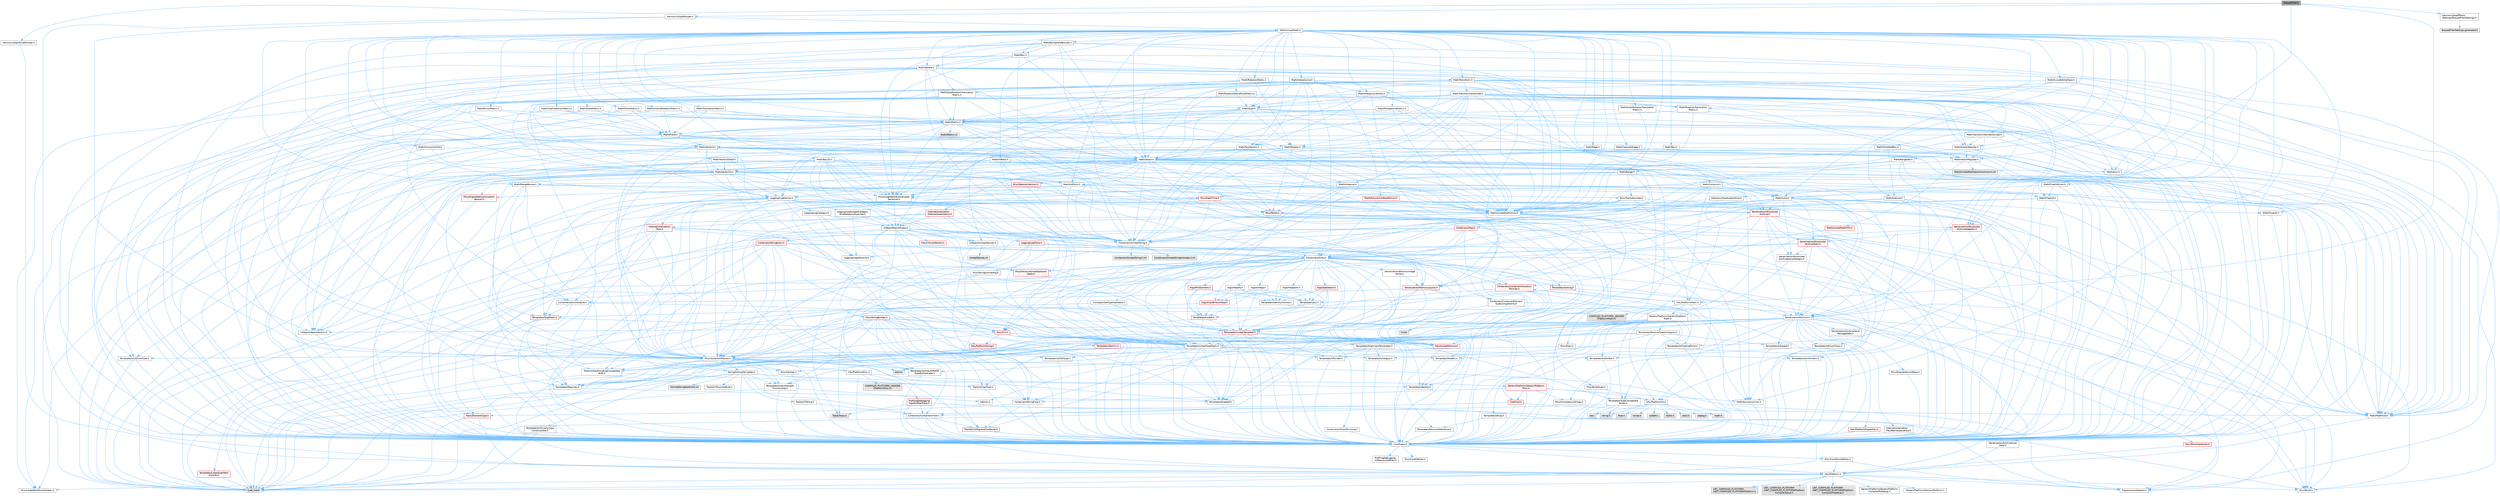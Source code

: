 digraph "BiquadFilter.h"
{
 // INTERACTIVE_SVG=YES
 // LATEX_PDF_SIZE
  bgcolor="transparent";
  edge [fontname=Helvetica,fontsize=10,labelfontname=Helvetica,labelfontsize=10];
  node [fontname=Helvetica,fontsize=10,shape=box,height=0.2,width=0.4];
  Node1 [id="Node000001",label="BiquadFilter.h",height=0.2,width=0.4,color="gray40", fillcolor="grey60", style="filled", fontcolor="black",tooltip=" "];
  Node1 -> Node2 [id="edge1_Node000001_Node000002",color="steelblue1",style="solid",tooltip=" "];
  Node2 [id="Node000002",label="HarmonixDsp/AudioUtility.h",height=0.2,width=0.4,color="grey40", fillcolor="white", style="filled",URL="$d4/d03/AudioUtility_8h.html",tooltip=" "];
  Node2 -> Node3 [id="edge2_Node000002_Node000003",color="steelblue1",style="solid",tooltip=" "];
  Node3 [id="Node000003",label="HAL/PlatformMath.h",height=0.2,width=0.4,color="grey40", fillcolor="white", style="filled",URL="$dc/d53/PlatformMath_8h.html",tooltip=" "];
  Node3 -> Node4 [id="edge3_Node000003_Node000004",color="steelblue1",style="solid",tooltip=" "];
  Node4 [id="Node000004",label="CoreTypes.h",height=0.2,width=0.4,color="grey40", fillcolor="white", style="filled",URL="$dc/dec/CoreTypes_8h.html",tooltip=" "];
  Node4 -> Node5 [id="edge4_Node000004_Node000005",color="steelblue1",style="solid",tooltip=" "];
  Node5 [id="Node000005",label="HAL/Platform.h",height=0.2,width=0.4,color="grey40", fillcolor="white", style="filled",URL="$d9/dd0/Platform_8h.html",tooltip=" "];
  Node5 -> Node6 [id="edge5_Node000005_Node000006",color="steelblue1",style="solid",tooltip=" "];
  Node6 [id="Node000006",label="Misc/Build.h",height=0.2,width=0.4,color="grey40", fillcolor="white", style="filled",URL="$d3/dbb/Build_8h.html",tooltip=" "];
  Node5 -> Node7 [id="edge6_Node000005_Node000007",color="steelblue1",style="solid",tooltip=" "];
  Node7 [id="Node000007",label="Misc/LargeWorldCoordinates.h",height=0.2,width=0.4,color="grey40", fillcolor="white", style="filled",URL="$d2/dcb/LargeWorldCoordinates_8h.html",tooltip=" "];
  Node5 -> Node8 [id="edge7_Node000005_Node000008",color="steelblue1",style="solid",tooltip=" "];
  Node8 [id="Node000008",label="type_traits",height=0.2,width=0.4,color="grey60", fillcolor="#E0E0E0", style="filled",tooltip=" "];
  Node5 -> Node9 [id="edge8_Node000005_Node000009",color="steelblue1",style="solid",tooltip=" "];
  Node9 [id="Node000009",label="PreprocessorHelpers.h",height=0.2,width=0.4,color="grey40", fillcolor="white", style="filled",URL="$db/ddb/PreprocessorHelpers_8h.html",tooltip=" "];
  Node5 -> Node10 [id="edge9_Node000005_Node000010",color="steelblue1",style="solid",tooltip=" "];
  Node10 [id="Node000010",label="UBT_COMPILED_PLATFORM\l/UBT_COMPILED_PLATFORMPlatform\lCompilerPreSetup.h",height=0.2,width=0.4,color="grey60", fillcolor="#E0E0E0", style="filled",tooltip=" "];
  Node5 -> Node11 [id="edge10_Node000005_Node000011",color="steelblue1",style="solid",tooltip=" "];
  Node11 [id="Node000011",label="GenericPlatform/GenericPlatform\lCompilerPreSetup.h",height=0.2,width=0.4,color="grey40", fillcolor="white", style="filled",URL="$d9/dc8/GenericPlatformCompilerPreSetup_8h.html",tooltip=" "];
  Node5 -> Node12 [id="edge11_Node000005_Node000012",color="steelblue1",style="solid",tooltip=" "];
  Node12 [id="Node000012",label="GenericPlatform/GenericPlatform.h",height=0.2,width=0.4,color="grey40", fillcolor="white", style="filled",URL="$d6/d84/GenericPlatform_8h.html",tooltip=" "];
  Node5 -> Node13 [id="edge12_Node000005_Node000013",color="steelblue1",style="solid",tooltip=" "];
  Node13 [id="Node000013",label="UBT_COMPILED_PLATFORM\l/UBT_COMPILED_PLATFORMPlatform.h",height=0.2,width=0.4,color="grey60", fillcolor="#E0E0E0", style="filled",tooltip=" "];
  Node5 -> Node14 [id="edge13_Node000005_Node000014",color="steelblue1",style="solid",tooltip=" "];
  Node14 [id="Node000014",label="UBT_COMPILED_PLATFORM\l/UBT_COMPILED_PLATFORMPlatform\lCompilerSetup.h",height=0.2,width=0.4,color="grey60", fillcolor="#E0E0E0", style="filled",tooltip=" "];
  Node4 -> Node15 [id="edge14_Node000004_Node000015",color="steelblue1",style="solid",tooltip=" "];
  Node15 [id="Node000015",label="ProfilingDebugging\l/UMemoryDefines.h",height=0.2,width=0.4,color="grey40", fillcolor="white", style="filled",URL="$d2/da2/UMemoryDefines_8h.html",tooltip=" "];
  Node4 -> Node16 [id="edge15_Node000004_Node000016",color="steelblue1",style="solid",tooltip=" "];
  Node16 [id="Node000016",label="Misc/CoreMiscDefines.h",height=0.2,width=0.4,color="grey40", fillcolor="white", style="filled",URL="$da/d38/CoreMiscDefines_8h.html",tooltip=" "];
  Node16 -> Node5 [id="edge16_Node000016_Node000005",color="steelblue1",style="solid",tooltip=" "];
  Node16 -> Node9 [id="edge17_Node000016_Node000009",color="steelblue1",style="solid",tooltip=" "];
  Node4 -> Node17 [id="edge18_Node000004_Node000017",color="steelblue1",style="solid",tooltip=" "];
  Node17 [id="Node000017",label="Misc/CoreDefines.h",height=0.2,width=0.4,color="grey40", fillcolor="white", style="filled",URL="$d3/dd2/CoreDefines_8h.html",tooltip=" "];
  Node3 -> Node18 [id="edge19_Node000003_Node000018",color="steelblue1",style="solid",tooltip=" "];
  Node18 [id="Node000018",label="GenericPlatform/GenericPlatform\lMath.h",height=0.2,width=0.4,color="grey40", fillcolor="white", style="filled",URL="$d5/d79/GenericPlatformMath_8h.html",tooltip=" "];
  Node18 -> Node4 [id="edge20_Node000018_Node000004",color="steelblue1",style="solid",tooltip=" "];
  Node18 -> Node19 [id="edge21_Node000018_Node000019",color="steelblue1",style="solid",tooltip=" "];
  Node19 [id="Node000019",label="Containers/ContainersFwd.h",height=0.2,width=0.4,color="grey40", fillcolor="white", style="filled",URL="$d4/d0a/ContainersFwd_8h.html",tooltip=" "];
  Node19 -> Node5 [id="edge22_Node000019_Node000005",color="steelblue1",style="solid",tooltip=" "];
  Node19 -> Node4 [id="edge23_Node000019_Node000004",color="steelblue1",style="solid",tooltip=" "];
  Node19 -> Node20 [id="edge24_Node000019_Node000020",color="steelblue1",style="solid",tooltip=" "];
  Node20 [id="Node000020",label="Traits/IsContiguousContainer.h",height=0.2,width=0.4,color="red", fillcolor="#FFF0F0", style="filled",URL="$d5/d3c/IsContiguousContainer_8h.html",tooltip=" "];
  Node20 -> Node4 [id="edge25_Node000020_Node000004",color="steelblue1",style="solid",tooltip=" "];
  Node18 -> Node23 [id="edge26_Node000018_Node000023",color="steelblue1",style="solid",tooltip=" "];
  Node23 [id="Node000023",label="HAL/PlatformCrt.h",height=0.2,width=0.4,color="grey40", fillcolor="white", style="filled",URL="$d8/d75/PlatformCrt_8h.html",tooltip=" "];
  Node23 -> Node24 [id="edge27_Node000023_Node000024",color="steelblue1",style="solid",tooltip=" "];
  Node24 [id="Node000024",label="new",height=0.2,width=0.4,color="grey60", fillcolor="#E0E0E0", style="filled",tooltip=" "];
  Node23 -> Node25 [id="edge28_Node000023_Node000025",color="steelblue1",style="solid",tooltip=" "];
  Node25 [id="Node000025",label="wchar.h",height=0.2,width=0.4,color="grey60", fillcolor="#E0E0E0", style="filled",tooltip=" "];
  Node23 -> Node26 [id="edge29_Node000023_Node000026",color="steelblue1",style="solid",tooltip=" "];
  Node26 [id="Node000026",label="stddef.h",height=0.2,width=0.4,color="grey60", fillcolor="#E0E0E0", style="filled",tooltip=" "];
  Node23 -> Node27 [id="edge30_Node000023_Node000027",color="steelblue1",style="solid",tooltip=" "];
  Node27 [id="Node000027",label="stdlib.h",height=0.2,width=0.4,color="grey60", fillcolor="#E0E0E0", style="filled",tooltip=" "];
  Node23 -> Node28 [id="edge31_Node000023_Node000028",color="steelblue1",style="solid",tooltip=" "];
  Node28 [id="Node000028",label="stdio.h",height=0.2,width=0.4,color="grey60", fillcolor="#E0E0E0", style="filled",tooltip=" "];
  Node23 -> Node29 [id="edge32_Node000023_Node000029",color="steelblue1",style="solid",tooltip=" "];
  Node29 [id="Node000029",label="stdarg.h",height=0.2,width=0.4,color="grey60", fillcolor="#E0E0E0", style="filled",tooltip=" "];
  Node23 -> Node30 [id="edge33_Node000023_Node000030",color="steelblue1",style="solid",tooltip=" "];
  Node30 [id="Node000030",label="math.h",height=0.2,width=0.4,color="grey60", fillcolor="#E0E0E0", style="filled",tooltip=" "];
  Node23 -> Node31 [id="edge34_Node000023_Node000031",color="steelblue1",style="solid",tooltip=" "];
  Node31 [id="Node000031",label="float.h",height=0.2,width=0.4,color="grey60", fillcolor="#E0E0E0", style="filled",tooltip=" "];
  Node23 -> Node32 [id="edge35_Node000023_Node000032",color="steelblue1",style="solid",tooltip=" "];
  Node32 [id="Node000032",label="string.h",height=0.2,width=0.4,color="grey60", fillcolor="#E0E0E0", style="filled",tooltip=" "];
  Node18 -> Node33 [id="edge36_Node000018_Node000033",color="steelblue1",style="solid",tooltip=" "];
  Node33 [id="Node000033",label="Templates/AndOrNot.h",height=0.2,width=0.4,color="grey40", fillcolor="white", style="filled",URL="$db/d0a/AndOrNot_8h.html",tooltip=" "];
  Node33 -> Node4 [id="edge37_Node000033_Node000004",color="steelblue1",style="solid",tooltip=" "];
  Node18 -> Node34 [id="edge38_Node000018_Node000034",color="steelblue1",style="solid",tooltip=" "];
  Node34 [id="Node000034",label="Templates/Decay.h",height=0.2,width=0.4,color="grey40", fillcolor="white", style="filled",URL="$dd/d0f/Decay_8h.html",tooltip=" "];
  Node34 -> Node4 [id="edge39_Node000034_Node000004",color="steelblue1",style="solid",tooltip=" "];
  Node34 -> Node35 [id="edge40_Node000034_Node000035",color="steelblue1",style="solid",tooltip=" "];
  Node35 [id="Node000035",label="Templates/RemoveReference.h",height=0.2,width=0.4,color="grey40", fillcolor="white", style="filled",URL="$da/dbe/RemoveReference_8h.html",tooltip=" "];
  Node35 -> Node4 [id="edge41_Node000035_Node000004",color="steelblue1",style="solid",tooltip=" "];
  Node34 -> Node8 [id="edge42_Node000034_Node000008",color="steelblue1",style="solid",tooltip=" "];
  Node18 -> Node36 [id="edge43_Node000018_Node000036",color="steelblue1",style="solid",tooltip=" "];
  Node36 [id="Node000036",label="Templates/IsFloatingPoint.h",height=0.2,width=0.4,color="grey40", fillcolor="white", style="filled",URL="$d3/d11/IsFloatingPoint_8h.html",tooltip=" "];
  Node36 -> Node4 [id="edge44_Node000036_Node000004",color="steelblue1",style="solid",tooltip=" "];
  Node18 -> Node37 [id="edge45_Node000018_Node000037",color="steelblue1",style="solid",tooltip=" "];
  Node37 [id="Node000037",label="Templates/UnrealTypeTraits.h",height=0.2,width=0.4,color="grey40", fillcolor="white", style="filled",URL="$d2/d2d/UnrealTypeTraits_8h.html",tooltip=" "];
  Node37 -> Node4 [id="edge46_Node000037_Node000004",color="steelblue1",style="solid",tooltip=" "];
  Node37 -> Node38 [id="edge47_Node000037_Node000038",color="steelblue1",style="solid",tooltip=" "];
  Node38 [id="Node000038",label="Templates/IsPointer.h",height=0.2,width=0.4,color="grey40", fillcolor="white", style="filled",URL="$d7/d05/IsPointer_8h.html",tooltip=" "];
  Node38 -> Node4 [id="edge48_Node000038_Node000004",color="steelblue1",style="solid",tooltip=" "];
  Node37 -> Node39 [id="edge49_Node000037_Node000039",color="steelblue1",style="solid",tooltip=" "];
  Node39 [id="Node000039",label="Misc/AssertionMacros.h",height=0.2,width=0.4,color="grey40", fillcolor="white", style="filled",URL="$d0/dfa/AssertionMacros_8h.html",tooltip=" "];
  Node39 -> Node4 [id="edge50_Node000039_Node000004",color="steelblue1",style="solid",tooltip=" "];
  Node39 -> Node5 [id="edge51_Node000039_Node000005",color="steelblue1",style="solid",tooltip=" "];
  Node39 -> Node40 [id="edge52_Node000039_Node000040",color="steelblue1",style="solid",tooltip=" "];
  Node40 [id="Node000040",label="HAL/PlatformMisc.h",height=0.2,width=0.4,color="grey40", fillcolor="white", style="filled",URL="$d0/df5/PlatformMisc_8h.html",tooltip=" "];
  Node40 -> Node4 [id="edge53_Node000040_Node000004",color="steelblue1",style="solid",tooltip=" "];
  Node40 -> Node41 [id="edge54_Node000040_Node000041",color="steelblue1",style="solid",tooltip=" "];
  Node41 [id="Node000041",label="GenericPlatform/GenericPlatform\lMisc.h",height=0.2,width=0.4,color="red", fillcolor="#FFF0F0", style="filled",URL="$db/d9a/GenericPlatformMisc_8h.html",tooltip=" "];
  Node41 -> Node42 [id="edge55_Node000041_Node000042",color="steelblue1",style="solid",tooltip=" "];
  Node42 [id="Node000042",label="Containers/StringFwd.h",height=0.2,width=0.4,color="grey40", fillcolor="white", style="filled",URL="$df/d37/StringFwd_8h.html",tooltip=" "];
  Node42 -> Node4 [id="edge56_Node000042_Node000004",color="steelblue1",style="solid",tooltip=" "];
  Node42 -> Node43 [id="edge57_Node000042_Node000043",color="steelblue1",style="solid",tooltip=" "];
  Node43 [id="Node000043",label="Traits/ElementType.h",height=0.2,width=0.4,color="red", fillcolor="#FFF0F0", style="filled",URL="$d5/d4f/ElementType_8h.html",tooltip=" "];
  Node43 -> Node5 [id="edge58_Node000043_Node000005",color="steelblue1",style="solid",tooltip=" "];
  Node43 -> Node8 [id="edge59_Node000043_Node000008",color="steelblue1",style="solid",tooltip=" "];
  Node42 -> Node20 [id="edge60_Node000042_Node000020",color="steelblue1",style="solid",tooltip=" "];
  Node41 -> Node44 [id="edge61_Node000041_Node000044",color="steelblue1",style="solid",tooltip=" "];
  Node44 [id="Node000044",label="CoreFwd.h",height=0.2,width=0.4,color="red", fillcolor="#FFF0F0", style="filled",URL="$d1/d1e/CoreFwd_8h.html",tooltip=" "];
  Node44 -> Node4 [id="edge62_Node000044_Node000004",color="steelblue1",style="solid",tooltip=" "];
  Node44 -> Node19 [id="edge63_Node000044_Node000019",color="steelblue1",style="solid",tooltip=" "];
  Node44 -> Node45 [id="edge64_Node000044_Node000045",color="steelblue1",style="solid",tooltip=" "];
  Node45 [id="Node000045",label="Math/MathFwd.h",height=0.2,width=0.4,color="grey40", fillcolor="white", style="filled",URL="$d2/d10/MathFwd_8h.html",tooltip=" "];
  Node45 -> Node5 [id="edge65_Node000045_Node000005",color="steelblue1",style="solid",tooltip=" "];
  Node41 -> Node4 [id="edge66_Node000041_Node000004",color="steelblue1",style="solid",tooltip=" "];
  Node41 -> Node23 [id="edge67_Node000041_Node000023",color="steelblue1",style="solid",tooltip=" "];
  Node41 -> Node48 [id="edge68_Node000041_Node000048",color="steelblue1",style="solid",tooltip=" "];
  Node48 [id="Node000048",label="Math/NumericLimits.h",height=0.2,width=0.4,color="grey40", fillcolor="white", style="filled",URL="$df/d1b/NumericLimits_8h.html",tooltip=" "];
  Node48 -> Node4 [id="edge69_Node000048_Node000004",color="steelblue1",style="solid",tooltip=" "];
  Node41 -> Node49 [id="edge70_Node000041_Node000049",color="steelblue1",style="solid",tooltip=" "];
  Node49 [id="Node000049",label="Misc/CompressionFlags.h",height=0.2,width=0.4,color="grey40", fillcolor="white", style="filled",URL="$d9/d76/CompressionFlags_8h.html",tooltip=" "];
  Node40 -> Node53 [id="edge71_Node000040_Node000053",color="steelblue1",style="solid",tooltip=" "];
  Node53 [id="Node000053",label="COMPILED_PLATFORM_HEADER\l(PlatformMisc.h)",height=0.2,width=0.4,color="grey60", fillcolor="#E0E0E0", style="filled",tooltip=" "];
  Node40 -> Node54 [id="edge72_Node000040_Node000054",color="steelblue1",style="solid",tooltip=" "];
  Node54 [id="Node000054",label="ProfilingDebugging\l/CpuProfilerTrace.h",height=0.2,width=0.4,color="red", fillcolor="#FFF0F0", style="filled",URL="$da/dcb/CpuProfilerTrace_8h.html",tooltip=" "];
  Node54 -> Node4 [id="edge73_Node000054_Node000004",color="steelblue1",style="solid",tooltip=" "];
  Node54 -> Node19 [id="edge74_Node000054_Node000019",color="steelblue1",style="solid",tooltip=" "];
  Node54 -> Node9 [id="edge75_Node000054_Node000009",color="steelblue1",style="solid",tooltip=" "];
  Node54 -> Node6 [id="edge76_Node000054_Node000006",color="steelblue1",style="solid",tooltip=" "];
  Node54 -> Node61 [id="edge77_Node000054_Node000061",color="steelblue1",style="solid",tooltip=" "];
  Node61 [id="Node000061",label="Trace/Trace.h",height=0.2,width=0.4,color="grey60", fillcolor="#E0E0E0", style="filled",tooltip=" "];
  Node39 -> Node9 [id="edge78_Node000039_Node000009",color="steelblue1",style="solid",tooltip=" "];
  Node39 -> Node62 [id="edge79_Node000039_Node000062",color="steelblue1",style="solid",tooltip=" "];
  Node62 [id="Node000062",label="Templates/EnableIf.h",height=0.2,width=0.4,color="grey40", fillcolor="white", style="filled",URL="$d7/d60/EnableIf_8h.html",tooltip=" "];
  Node62 -> Node4 [id="edge80_Node000062_Node000004",color="steelblue1",style="solid",tooltip=" "];
  Node39 -> Node63 [id="edge81_Node000039_Node000063",color="steelblue1",style="solid",tooltip=" "];
  Node63 [id="Node000063",label="Templates/IsArrayOrRefOf\lTypeByPredicate.h",height=0.2,width=0.4,color="grey40", fillcolor="white", style="filled",URL="$d6/da1/IsArrayOrRefOfTypeByPredicate_8h.html",tooltip=" "];
  Node63 -> Node4 [id="edge82_Node000063_Node000004",color="steelblue1",style="solid",tooltip=" "];
  Node39 -> Node64 [id="edge83_Node000039_Node000064",color="steelblue1",style="solid",tooltip=" "];
  Node64 [id="Node000064",label="Templates/IsValidVariadic\lFunctionArg.h",height=0.2,width=0.4,color="grey40", fillcolor="white", style="filled",URL="$d0/dc8/IsValidVariadicFunctionArg_8h.html",tooltip=" "];
  Node64 -> Node4 [id="edge84_Node000064_Node000004",color="steelblue1",style="solid",tooltip=" "];
  Node64 -> Node65 [id="edge85_Node000064_Node000065",color="steelblue1",style="solid",tooltip=" "];
  Node65 [id="Node000065",label="IsEnum.h",height=0.2,width=0.4,color="grey40", fillcolor="white", style="filled",URL="$d4/de5/IsEnum_8h.html",tooltip=" "];
  Node64 -> Node8 [id="edge86_Node000064_Node000008",color="steelblue1",style="solid",tooltip=" "];
  Node39 -> Node66 [id="edge87_Node000039_Node000066",color="steelblue1",style="solid",tooltip=" "];
  Node66 [id="Node000066",label="Traits/IsCharEncodingCompatible\lWith.h",height=0.2,width=0.4,color="grey40", fillcolor="white", style="filled",URL="$df/dd1/IsCharEncodingCompatibleWith_8h.html",tooltip=" "];
  Node66 -> Node8 [id="edge88_Node000066_Node000008",color="steelblue1",style="solid",tooltip=" "];
  Node66 -> Node67 [id="edge89_Node000066_Node000067",color="steelblue1",style="solid",tooltip=" "];
  Node67 [id="Node000067",label="Traits/IsCharType.h",height=0.2,width=0.4,color="grey40", fillcolor="white", style="filled",URL="$db/d51/IsCharType_8h.html",tooltip=" "];
  Node67 -> Node4 [id="edge90_Node000067_Node000004",color="steelblue1",style="solid",tooltip=" "];
  Node39 -> Node68 [id="edge91_Node000039_Node000068",color="steelblue1",style="solid",tooltip=" "];
  Node68 [id="Node000068",label="Misc/VarArgs.h",height=0.2,width=0.4,color="grey40", fillcolor="white", style="filled",URL="$d5/d6f/VarArgs_8h.html",tooltip=" "];
  Node68 -> Node4 [id="edge92_Node000068_Node000004",color="steelblue1",style="solid",tooltip=" "];
  Node39 -> Node69 [id="edge93_Node000039_Node000069",color="steelblue1",style="solid",tooltip=" "];
  Node69 [id="Node000069",label="String/FormatStringSan.h",height=0.2,width=0.4,color="grey40", fillcolor="white", style="filled",URL="$d3/d8b/FormatStringSan_8h.html",tooltip=" "];
  Node69 -> Node8 [id="edge94_Node000069_Node000008",color="steelblue1",style="solid",tooltip=" "];
  Node69 -> Node4 [id="edge95_Node000069_Node000004",color="steelblue1",style="solid",tooltip=" "];
  Node69 -> Node70 [id="edge96_Node000069_Node000070",color="steelblue1",style="solid",tooltip=" "];
  Node70 [id="Node000070",label="Templates/Requires.h",height=0.2,width=0.4,color="grey40", fillcolor="white", style="filled",URL="$dc/d96/Requires_8h.html",tooltip=" "];
  Node70 -> Node62 [id="edge97_Node000070_Node000062",color="steelblue1",style="solid",tooltip=" "];
  Node70 -> Node8 [id="edge98_Node000070_Node000008",color="steelblue1",style="solid",tooltip=" "];
  Node69 -> Node71 [id="edge99_Node000069_Node000071",color="steelblue1",style="solid",tooltip=" "];
  Node71 [id="Node000071",label="Templates/Identity.h",height=0.2,width=0.4,color="grey40", fillcolor="white", style="filled",URL="$d0/dd5/Identity_8h.html",tooltip=" "];
  Node69 -> Node64 [id="edge100_Node000069_Node000064",color="steelblue1",style="solid",tooltip=" "];
  Node69 -> Node67 [id="edge101_Node000069_Node000067",color="steelblue1",style="solid",tooltip=" "];
  Node69 -> Node72 [id="edge102_Node000069_Node000072",color="steelblue1",style="solid",tooltip=" "];
  Node72 [id="Node000072",label="Traits/IsTEnumAsByte.h",height=0.2,width=0.4,color="grey40", fillcolor="white", style="filled",URL="$d1/de6/IsTEnumAsByte_8h.html",tooltip=" "];
  Node69 -> Node73 [id="edge103_Node000069_Node000073",color="steelblue1",style="solid",tooltip=" "];
  Node73 [id="Node000073",label="Traits/IsTString.h",height=0.2,width=0.4,color="grey40", fillcolor="white", style="filled",URL="$d0/df8/IsTString_8h.html",tooltip=" "];
  Node73 -> Node19 [id="edge104_Node000073_Node000019",color="steelblue1",style="solid",tooltip=" "];
  Node69 -> Node19 [id="edge105_Node000069_Node000019",color="steelblue1",style="solid",tooltip=" "];
  Node69 -> Node74 [id="edge106_Node000069_Node000074",color="steelblue1",style="solid",tooltip=" "];
  Node74 [id="Node000074",label="FormatStringSanErrors.inl",height=0.2,width=0.4,color="grey60", fillcolor="#E0E0E0", style="filled",tooltip=" "];
  Node39 -> Node75 [id="edge107_Node000039_Node000075",color="steelblue1",style="solid",tooltip=" "];
  Node75 [id="Node000075",label="atomic",height=0.2,width=0.4,color="grey60", fillcolor="#E0E0E0", style="filled",tooltip=" "];
  Node37 -> Node33 [id="edge108_Node000037_Node000033",color="steelblue1",style="solid",tooltip=" "];
  Node37 -> Node62 [id="edge109_Node000037_Node000062",color="steelblue1",style="solid",tooltip=" "];
  Node37 -> Node76 [id="edge110_Node000037_Node000076",color="steelblue1",style="solid",tooltip=" "];
  Node76 [id="Node000076",label="Templates/IsArithmetic.h",height=0.2,width=0.4,color="grey40", fillcolor="white", style="filled",URL="$d2/d5d/IsArithmetic_8h.html",tooltip=" "];
  Node76 -> Node4 [id="edge111_Node000076_Node000004",color="steelblue1",style="solid",tooltip=" "];
  Node37 -> Node65 [id="edge112_Node000037_Node000065",color="steelblue1",style="solid",tooltip=" "];
  Node37 -> Node77 [id="edge113_Node000037_Node000077",color="steelblue1",style="solid",tooltip=" "];
  Node77 [id="Node000077",label="Templates/Models.h",height=0.2,width=0.4,color="grey40", fillcolor="white", style="filled",URL="$d3/d0c/Models_8h.html",tooltip=" "];
  Node77 -> Node71 [id="edge114_Node000077_Node000071",color="steelblue1",style="solid",tooltip=" "];
  Node37 -> Node78 [id="edge115_Node000037_Node000078",color="steelblue1",style="solid",tooltip=" "];
  Node78 [id="Node000078",label="Templates/IsPODType.h",height=0.2,width=0.4,color="grey40", fillcolor="white", style="filled",URL="$d7/db1/IsPODType_8h.html",tooltip=" "];
  Node78 -> Node4 [id="edge116_Node000078_Node000004",color="steelblue1",style="solid",tooltip=" "];
  Node37 -> Node79 [id="edge117_Node000037_Node000079",color="steelblue1",style="solid",tooltip=" "];
  Node79 [id="Node000079",label="Templates/IsUECoreType.h",height=0.2,width=0.4,color="grey40", fillcolor="white", style="filled",URL="$d1/db8/IsUECoreType_8h.html",tooltip=" "];
  Node79 -> Node4 [id="edge118_Node000079_Node000004",color="steelblue1",style="solid",tooltip=" "];
  Node79 -> Node8 [id="edge119_Node000079_Node000008",color="steelblue1",style="solid",tooltip=" "];
  Node37 -> Node80 [id="edge120_Node000037_Node000080",color="steelblue1",style="solid",tooltip=" "];
  Node80 [id="Node000080",label="Templates/IsTriviallyCopy\lConstructible.h",height=0.2,width=0.4,color="grey40", fillcolor="white", style="filled",URL="$d3/d78/IsTriviallyCopyConstructible_8h.html",tooltip=" "];
  Node80 -> Node4 [id="edge121_Node000080_Node000004",color="steelblue1",style="solid",tooltip=" "];
  Node80 -> Node8 [id="edge122_Node000080_Node000008",color="steelblue1",style="solid",tooltip=" "];
  Node18 -> Node70 [id="edge123_Node000018_Node000070",color="steelblue1",style="solid",tooltip=" "];
  Node18 -> Node81 [id="edge124_Node000018_Node000081",color="steelblue1",style="solid",tooltip=" "];
  Node81 [id="Node000081",label="Templates/ResolveTypeAmbiguity.h",height=0.2,width=0.4,color="grey40", fillcolor="white", style="filled",URL="$df/d1f/ResolveTypeAmbiguity_8h.html",tooltip=" "];
  Node81 -> Node4 [id="edge125_Node000081_Node000004",color="steelblue1",style="solid",tooltip=" "];
  Node81 -> Node36 [id="edge126_Node000081_Node000036",color="steelblue1",style="solid",tooltip=" "];
  Node81 -> Node37 [id="edge127_Node000081_Node000037",color="steelblue1",style="solid",tooltip=" "];
  Node81 -> Node82 [id="edge128_Node000081_Node000082",color="steelblue1",style="solid",tooltip=" "];
  Node82 [id="Node000082",label="Templates/IsSigned.h",height=0.2,width=0.4,color="grey40", fillcolor="white", style="filled",URL="$d8/dd8/IsSigned_8h.html",tooltip=" "];
  Node82 -> Node4 [id="edge129_Node000082_Node000004",color="steelblue1",style="solid",tooltip=" "];
  Node81 -> Node83 [id="edge130_Node000081_Node000083",color="steelblue1",style="solid",tooltip=" "];
  Node83 [id="Node000083",label="Templates/IsIntegral.h",height=0.2,width=0.4,color="grey40", fillcolor="white", style="filled",URL="$da/d64/IsIntegral_8h.html",tooltip=" "];
  Node83 -> Node4 [id="edge131_Node000083_Node000004",color="steelblue1",style="solid",tooltip=" "];
  Node81 -> Node70 [id="edge132_Node000081_Node000070",color="steelblue1",style="solid",tooltip=" "];
  Node18 -> Node84 [id="edge133_Node000018_Node000084",color="steelblue1",style="solid",tooltip=" "];
  Node84 [id="Node000084",label="Templates/TypeCompatible\lBytes.h",height=0.2,width=0.4,color="grey40", fillcolor="white", style="filled",URL="$df/d0a/TypeCompatibleBytes_8h.html",tooltip=" "];
  Node84 -> Node4 [id="edge134_Node000084_Node000004",color="steelblue1",style="solid",tooltip=" "];
  Node84 -> Node32 [id="edge135_Node000084_Node000032",color="steelblue1",style="solid",tooltip=" "];
  Node84 -> Node24 [id="edge136_Node000084_Node000024",color="steelblue1",style="solid",tooltip=" "];
  Node84 -> Node8 [id="edge137_Node000084_Node000008",color="steelblue1",style="solid",tooltip=" "];
  Node18 -> Node85 [id="edge138_Node000018_Node000085",color="steelblue1",style="solid",tooltip=" "];
  Node85 [id="Node000085",label="limits",height=0.2,width=0.4,color="grey60", fillcolor="#E0E0E0", style="filled",tooltip=" "];
  Node18 -> Node8 [id="edge139_Node000018_Node000008",color="steelblue1",style="solid",tooltip=" "];
  Node3 -> Node86 [id="edge140_Node000003_Node000086",color="steelblue1",style="solid",tooltip=" "];
  Node86 [id="Node000086",label="COMPILED_PLATFORM_HEADER\l(PlatformMath.h)",height=0.2,width=0.4,color="grey60", fillcolor="#E0E0E0", style="filled",tooltip=" "];
  Node2 -> Node87 [id="edge141_Node000002_Node000087",color="steelblue1",style="solid",tooltip=" "];
  Node87 [id="Node000087",label="Math/UnrealMathUtility.h",height=0.2,width=0.4,color="grey40", fillcolor="white", style="filled",URL="$db/db8/UnrealMathUtility_8h.html",tooltip=" "];
  Node87 -> Node4 [id="edge142_Node000087_Node000004",color="steelblue1",style="solid",tooltip=" "];
  Node87 -> Node39 [id="edge143_Node000087_Node000039",color="steelblue1",style="solid",tooltip=" "];
  Node87 -> Node3 [id="edge144_Node000087_Node000003",color="steelblue1",style="solid",tooltip=" "];
  Node87 -> Node45 [id="edge145_Node000087_Node000045",color="steelblue1",style="solid",tooltip=" "];
  Node87 -> Node71 [id="edge146_Node000087_Node000071",color="steelblue1",style="solid",tooltip=" "];
  Node87 -> Node70 [id="edge147_Node000087_Node000070",color="steelblue1",style="solid",tooltip=" "];
  Node1 -> Node88 [id="edge148_Node000001_Node000088",color="steelblue1",style="solid",tooltip=" "];
  Node88 [id="Node000088",label="HarmonixDsp/Ramper.h",height=0.2,width=0.4,color="grey40", fillcolor="white", style="filled",URL="$d3/d8f/Ramper_8h.html",tooltip=" "];
  Node88 -> Node5 [id="edge149_Node000088_Node000005",color="steelblue1",style="solid",tooltip=" "];
  Node88 -> Node89 [id="edge150_Node000088_Node000089",color="steelblue1",style="solid",tooltip=" "];
  Node89 [id="Node000089",label="Math/UnrealMath.h",height=0.2,width=0.4,color="grey40", fillcolor="white", style="filled",URL="$d8/db2/UnrealMath_8h.html",tooltip=" "];
  Node89 -> Node90 [id="edge151_Node000089_Node000090",color="steelblue1",style="solid",tooltip=" "];
  Node90 [id="Node000090",label="Math/Axis.h",height=0.2,width=0.4,color="grey40", fillcolor="white", style="filled",URL="$dd/dbb/Axis_8h.html",tooltip=" "];
  Node90 -> Node4 [id="edge152_Node000090_Node000004",color="steelblue1",style="solid",tooltip=" "];
  Node89 -> Node91 [id="edge153_Node000089_Node000091",color="steelblue1",style="solid",tooltip=" "];
  Node91 [id="Node000091",label="Math/Box.h",height=0.2,width=0.4,color="grey40", fillcolor="white", style="filled",URL="$de/d0f/Box_8h.html",tooltip=" "];
  Node91 -> Node4 [id="edge154_Node000091_Node000004",color="steelblue1",style="solid",tooltip=" "];
  Node91 -> Node39 [id="edge155_Node000091_Node000039",color="steelblue1",style="solid",tooltip=" "];
  Node91 -> Node45 [id="edge156_Node000091_Node000045",color="steelblue1",style="solid",tooltip=" "];
  Node91 -> Node87 [id="edge157_Node000091_Node000087",color="steelblue1",style="solid",tooltip=" "];
  Node91 -> Node92 [id="edge158_Node000091_Node000092",color="steelblue1",style="solid",tooltip=" "];
  Node92 [id="Node000092",label="Containers/UnrealString.h",height=0.2,width=0.4,color="grey40", fillcolor="white", style="filled",URL="$d5/dba/UnrealString_8h.html",tooltip=" "];
  Node92 -> Node93 [id="edge159_Node000092_Node000093",color="steelblue1",style="solid",tooltip=" "];
  Node93 [id="Node000093",label="Containers/UnrealStringIncludes.h.inl",height=0.2,width=0.4,color="grey60", fillcolor="#E0E0E0", style="filled",tooltip=" "];
  Node92 -> Node94 [id="edge160_Node000092_Node000094",color="steelblue1",style="solid",tooltip=" "];
  Node94 [id="Node000094",label="Containers/UnrealString.h.inl",height=0.2,width=0.4,color="grey60", fillcolor="#E0E0E0", style="filled",tooltip=" "];
  Node92 -> Node95 [id="edge161_Node000092_Node000095",color="steelblue1",style="solid",tooltip=" "];
  Node95 [id="Node000095",label="Misc/StringFormatArg.h",height=0.2,width=0.4,color="grey40", fillcolor="white", style="filled",URL="$d2/d16/StringFormatArg_8h.html",tooltip=" "];
  Node95 -> Node19 [id="edge162_Node000095_Node000019",color="steelblue1",style="solid",tooltip=" "];
  Node91 -> Node96 [id="edge163_Node000091_Node000096",color="steelblue1",style="solid",tooltip=" "];
  Node96 [id="Node000096",label="Math/Vector.h",height=0.2,width=0.4,color="grey40", fillcolor="white", style="filled",URL="$d6/dbe/Vector_8h.html",tooltip=" "];
  Node96 -> Node4 [id="edge164_Node000096_Node000004",color="steelblue1",style="solid",tooltip=" "];
  Node96 -> Node39 [id="edge165_Node000096_Node000039",color="steelblue1",style="solid",tooltip=" "];
  Node96 -> Node45 [id="edge166_Node000096_Node000045",color="steelblue1",style="solid",tooltip=" "];
  Node96 -> Node48 [id="edge167_Node000096_Node000048",color="steelblue1",style="solid",tooltip=" "];
  Node96 -> Node97 [id="edge168_Node000096_Node000097",color="steelblue1",style="solid",tooltip=" "];
  Node97 [id="Node000097",label="Misc/Crc.h",height=0.2,width=0.4,color="red", fillcolor="#FFF0F0", style="filled",URL="$d4/dd2/Crc_8h.html",tooltip=" "];
  Node97 -> Node4 [id="edge169_Node000097_Node000004",color="steelblue1",style="solid",tooltip=" "];
  Node97 -> Node98 [id="edge170_Node000097_Node000098",color="steelblue1",style="solid",tooltip=" "];
  Node98 [id="Node000098",label="HAL/PlatformString.h",height=0.2,width=0.4,color="red", fillcolor="#FFF0F0", style="filled",URL="$db/db5/PlatformString_8h.html",tooltip=" "];
  Node98 -> Node4 [id="edge171_Node000098_Node000004",color="steelblue1",style="solid",tooltip=" "];
  Node97 -> Node39 [id="edge172_Node000097_Node000039",color="steelblue1",style="solid",tooltip=" "];
  Node97 -> Node37 [id="edge173_Node000097_Node000037",color="steelblue1",style="solid",tooltip=" "];
  Node97 -> Node67 [id="edge174_Node000097_Node000067",color="steelblue1",style="solid",tooltip=" "];
  Node96 -> Node87 [id="edge175_Node000096_Node000087",color="steelblue1",style="solid",tooltip=" "];
  Node96 -> Node92 [id="edge176_Node000096_Node000092",color="steelblue1",style="solid",tooltip=" "];
  Node96 -> Node105 [id="edge177_Node000096_Node000105",color="steelblue1",style="solid",tooltip=" "];
  Node105 [id="Node000105",label="Misc/Parse.h",height=0.2,width=0.4,color="red", fillcolor="#FFF0F0", style="filled",URL="$dc/d71/Parse_8h.html",tooltip=" "];
  Node105 -> Node42 [id="edge178_Node000105_Node000042",color="steelblue1",style="solid",tooltip=" "];
  Node105 -> Node92 [id="edge179_Node000105_Node000092",color="steelblue1",style="solid",tooltip=" "];
  Node105 -> Node4 [id="edge180_Node000105_Node000004",color="steelblue1",style="solid",tooltip=" "];
  Node105 -> Node23 [id="edge181_Node000105_Node000023",color="steelblue1",style="solid",tooltip=" "];
  Node105 -> Node6 [id="edge182_Node000105_Node000006",color="steelblue1",style="solid",tooltip=" "];
  Node96 -> Node130 [id="edge183_Node000096_Node000130",color="steelblue1",style="solid",tooltip=" "];
  Node130 [id="Node000130",label="Misc/LargeWorldCoordinates\lSerializer.h",height=0.2,width=0.4,color="grey40", fillcolor="white", style="filled",URL="$d7/df9/LargeWorldCoordinatesSerializer_8h.html",tooltip=" "];
  Node130 -> Node131 [id="edge184_Node000130_Node000131",color="steelblue1",style="solid",tooltip=" "];
  Node131 [id="Node000131",label="UObject/NameTypes.h",height=0.2,width=0.4,color="grey40", fillcolor="white", style="filled",URL="$d6/d35/NameTypes_8h.html",tooltip=" "];
  Node131 -> Node4 [id="edge185_Node000131_Node000004",color="steelblue1",style="solid",tooltip=" "];
  Node131 -> Node39 [id="edge186_Node000131_Node000039",color="steelblue1",style="solid",tooltip=" "];
  Node131 -> Node109 [id="edge187_Node000131_Node000109",color="steelblue1",style="solid",tooltip=" "];
  Node109 [id="Node000109",label="HAL/UnrealMemory.h",height=0.2,width=0.4,color="red", fillcolor="#FFF0F0", style="filled",URL="$d9/d96/UnrealMemory_8h.html",tooltip=" "];
  Node109 -> Node4 [id="edge188_Node000109_Node000004",color="steelblue1",style="solid",tooltip=" "];
  Node109 -> Node38 [id="edge189_Node000109_Node000038",color="steelblue1",style="solid",tooltip=" "];
  Node131 -> Node37 [id="edge190_Node000131_Node000037",color="steelblue1",style="solid",tooltip=" "];
  Node131 -> Node126 [id="edge191_Node000131_Node000126",color="steelblue1",style="solid",tooltip=" "];
  Node126 [id="Node000126",label="Templates/UnrealTemplate.h",height=0.2,width=0.4,color="red", fillcolor="#FFF0F0", style="filled",URL="$d4/d24/UnrealTemplate_8h.html",tooltip=" "];
  Node126 -> Node4 [id="edge192_Node000126_Node000004",color="steelblue1",style="solid",tooltip=" "];
  Node126 -> Node38 [id="edge193_Node000126_Node000038",color="steelblue1",style="solid",tooltip=" "];
  Node126 -> Node109 [id="edge194_Node000126_Node000109",color="steelblue1",style="solid",tooltip=" "];
  Node126 -> Node37 [id="edge195_Node000126_Node000037",color="steelblue1",style="solid",tooltip=" "];
  Node126 -> Node35 [id="edge196_Node000126_Node000035",color="steelblue1",style="solid",tooltip=" "];
  Node126 -> Node70 [id="edge197_Node000126_Node000070",color="steelblue1",style="solid",tooltip=" "];
  Node126 -> Node84 [id="edge198_Node000126_Node000084",color="steelblue1",style="solid",tooltip=" "];
  Node126 -> Node71 [id="edge199_Node000126_Node000071",color="steelblue1",style="solid",tooltip=" "];
  Node126 -> Node20 [id="edge200_Node000126_Node000020",color="steelblue1",style="solid",tooltip=" "];
  Node126 -> Node8 [id="edge201_Node000126_Node000008",color="steelblue1",style="solid",tooltip=" "];
  Node131 -> Node92 [id="edge202_Node000131_Node000092",color="steelblue1",style="solid",tooltip=" "];
  Node131 -> Node132 [id="edge203_Node000131_Node000132",color="steelblue1",style="solid",tooltip=" "];
  Node132 [id="Node000132",label="HAL/CriticalSection.h",height=0.2,width=0.4,color="red", fillcolor="#FFF0F0", style="filled",URL="$d6/d90/CriticalSection_8h.html",tooltip=" "];
  Node131 -> Node135 [id="edge204_Node000131_Node000135",color="steelblue1",style="solid",tooltip=" "];
  Node135 [id="Node000135",label="Containers/StringConv.h",height=0.2,width=0.4,color="red", fillcolor="#FFF0F0", style="filled",URL="$d3/ddf/StringConv_8h.html",tooltip=" "];
  Node135 -> Node4 [id="edge205_Node000135_Node000004",color="steelblue1",style="solid",tooltip=" "];
  Node135 -> Node39 [id="edge206_Node000135_Node000039",color="steelblue1",style="solid",tooltip=" "];
  Node135 -> Node136 [id="edge207_Node000135_Node000136",color="steelblue1",style="solid",tooltip=" "];
  Node136 [id="Node000136",label="Containers/ContainerAllocation\lPolicies.h",height=0.2,width=0.4,color="red", fillcolor="#FFF0F0", style="filled",URL="$d7/dff/ContainerAllocationPolicies_8h.html",tooltip=" "];
  Node136 -> Node4 [id="edge208_Node000136_Node000004",color="steelblue1",style="solid",tooltip=" "];
  Node136 -> Node136 [id="edge209_Node000136_Node000136",color="steelblue1",style="solid",tooltip=" "];
  Node136 -> Node3 [id="edge210_Node000136_Node000003",color="steelblue1",style="solid",tooltip=" "];
  Node136 -> Node109 [id="edge211_Node000136_Node000109",color="steelblue1",style="solid",tooltip=" "];
  Node136 -> Node48 [id="edge212_Node000136_Node000048",color="steelblue1",style="solid",tooltip=" "];
  Node136 -> Node39 [id="edge213_Node000136_Node000039",color="steelblue1",style="solid",tooltip=" "];
  Node136 -> Node84 [id="edge214_Node000136_Node000084",color="steelblue1",style="solid",tooltip=" "];
  Node136 -> Node8 [id="edge215_Node000136_Node000008",color="steelblue1",style="solid",tooltip=" "];
  Node135 -> Node140 [id="edge216_Node000135_Node000140",color="steelblue1",style="solid",tooltip=" "];
  Node140 [id="Node000140",label="Containers/Array.h",height=0.2,width=0.4,color="grey40", fillcolor="white", style="filled",URL="$df/dd0/Array_8h.html",tooltip=" "];
  Node140 -> Node4 [id="edge217_Node000140_Node000004",color="steelblue1",style="solid",tooltip=" "];
  Node140 -> Node39 [id="edge218_Node000140_Node000039",color="steelblue1",style="solid",tooltip=" "];
  Node140 -> Node107 [id="edge219_Node000140_Node000107",color="steelblue1",style="solid",tooltip=" "];
  Node107 [id="Node000107",label="Misc/IntrusiveUnsetOptional\lState.h",height=0.2,width=0.4,color="red", fillcolor="#FFF0F0", style="filled",URL="$d2/d0a/IntrusiveUnsetOptionalState_8h.html",tooltip=" "];
  Node140 -> Node141 [id="edge220_Node000140_Node000141",color="steelblue1",style="solid",tooltip=" "];
  Node141 [id="Node000141",label="Misc/ReverseIterate.h",height=0.2,width=0.4,color="red", fillcolor="#FFF0F0", style="filled",URL="$db/de3/ReverseIterate_8h.html",tooltip=" "];
  Node141 -> Node5 [id="edge221_Node000141_Node000005",color="steelblue1",style="solid",tooltip=" "];
  Node140 -> Node109 [id="edge222_Node000140_Node000109",color="steelblue1",style="solid",tooltip=" "];
  Node140 -> Node37 [id="edge223_Node000140_Node000037",color="steelblue1",style="solid",tooltip=" "];
  Node140 -> Node126 [id="edge224_Node000140_Node000126",color="steelblue1",style="solid",tooltip=" "];
  Node140 -> Node143 [id="edge225_Node000140_Node000143",color="steelblue1",style="solid",tooltip=" "];
  Node143 [id="Node000143",label="Containers/AllowShrinking.h",height=0.2,width=0.4,color="grey40", fillcolor="white", style="filled",URL="$d7/d1a/AllowShrinking_8h.html",tooltip=" "];
  Node143 -> Node4 [id="edge226_Node000143_Node000004",color="steelblue1",style="solid",tooltip=" "];
  Node140 -> Node136 [id="edge227_Node000140_Node000136",color="steelblue1",style="solid",tooltip=" "];
  Node140 -> Node144 [id="edge228_Node000140_Node000144",color="steelblue1",style="solid",tooltip=" "];
  Node144 [id="Node000144",label="Containers/ContainerElement\lTypeCompatibility.h",height=0.2,width=0.4,color="grey40", fillcolor="white", style="filled",URL="$df/ddf/ContainerElementTypeCompatibility_8h.html",tooltip=" "];
  Node144 -> Node4 [id="edge229_Node000144_Node000004",color="steelblue1",style="solid",tooltip=" "];
  Node144 -> Node37 [id="edge230_Node000144_Node000037",color="steelblue1",style="solid",tooltip=" "];
  Node140 -> Node145 [id="edge231_Node000140_Node000145",color="steelblue1",style="solid",tooltip=" "];
  Node145 [id="Node000145",label="Serialization/Archive.h",height=0.2,width=0.4,color="grey40", fillcolor="white", style="filled",URL="$d7/d3b/Archive_8h.html",tooltip=" "];
  Node145 -> Node44 [id="edge232_Node000145_Node000044",color="steelblue1",style="solid",tooltip=" "];
  Node145 -> Node4 [id="edge233_Node000145_Node000004",color="steelblue1",style="solid",tooltip=" "];
  Node145 -> Node146 [id="edge234_Node000145_Node000146",color="steelblue1",style="solid",tooltip=" "];
  Node146 [id="Node000146",label="HAL/PlatformProperties.h",height=0.2,width=0.4,color="red", fillcolor="#FFF0F0", style="filled",URL="$d9/db0/PlatformProperties_8h.html",tooltip=" "];
  Node146 -> Node4 [id="edge235_Node000146_Node000004",color="steelblue1",style="solid",tooltip=" "];
  Node145 -> Node149 [id="edge236_Node000145_Node000149",color="steelblue1",style="solid",tooltip=" "];
  Node149 [id="Node000149",label="Internationalization\l/TextNamespaceFwd.h",height=0.2,width=0.4,color="grey40", fillcolor="white", style="filled",URL="$d8/d97/TextNamespaceFwd_8h.html",tooltip=" "];
  Node149 -> Node4 [id="edge237_Node000149_Node000004",color="steelblue1",style="solid",tooltip=" "];
  Node145 -> Node45 [id="edge238_Node000145_Node000045",color="steelblue1",style="solid",tooltip=" "];
  Node145 -> Node39 [id="edge239_Node000145_Node000039",color="steelblue1",style="solid",tooltip=" "];
  Node145 -> Node6 [id="edge240_Node000145_Node000006",color="steelblue1",style="solid",tooltip=" "];
  Node145 -> Node49 [id="edge241_Node000145_Node000049",color="steelblue1",style="solid",tooltip=" "];
  Node145 -> Node150 [id="edge242_Node000145_Node000150",color="steelblue1",style="solid",tooltip=" "];
  Node150 [id="Node000150",label="Misc/EngineVersionBase.h",height=0.2,width=0.4,color="grey40", fillcolor="white", style="filled",URL="$d5/d2b/EngineVersionBase_8h.html",tooltip=" "];
  Node150 -> Node4 [id="edge243_Node000150_Node000004",color="steelblue1",style="solid",tooltip=" "];
  Node145 -> Node68 [id="edge244_Node000145_Node000068",color="steelblue1",style="solid",tooltip=" "];
  Node145 -> Node151 [id="edge245_Node000145_Node000151",color="steelblue1",style="solid",tooltip=" "];
  Node151 [id="Node000151",label="Serialization/ArchiveCook\lData.h",height=0.2,width=0.4,color="grey40", fillcolor="white", style="filled",URL="$dc/db6/ArchiveCookData_8h.html",tooltip=" "];
  Node151 -> Node5 [id="edge246_Node000151_Node000005",color="steelblue1",style="solid",tooltip=" "];
  Node145 -> Node152 [id="edge247_Node000145_Node000152",color="steelblue1",style="solid",tooltip=" "];
  Node152 [id="Node000152",label="Serialization/ArchiveSave\lPackageData.h",height=0.2,width=0.4,color="grey40", fillcolor="white", style="filled",URL="$d1/d37/ArchiveSavePackageData_8h.html",tooltip=" "];
  Node145 -> Node62 [id="edge248_Node000145_Node000062",color="steelblue1",style="solid",tooltip=" "];
  Node145 -> Node63 [id="edge249_Node000145_Node000063",color="steelblue1",style="solid",tooltip=" "];
  Node145 -> Node153 [id="edge250_Node000145_Node000153",color="steelblue1",style="solid",tooltip=" "];
  Node153 [id="Node000153",label="Templates/IsEnumClass.h",height=0.2,width=0.4,color="grey40", fillcolor="white", style="filled",URL="$d7/d15/IsEnumClass_8h.html",tooltip=" "];
  Node153 -> Node4 [id="edge251_Node000153_Node000004",color="steelblue1",style="solid",tooltip=" "];
  Node153 -> Node33 [id="edge252_Node000153_Node000033",color="steelblue1",style="solid",tooltip=" "];
  Node145 -> Node82 [id="edge253_Node000145_Node000082",color="steelblue1",style="solid",tooltip=" "];
  Node145 -> Node64 [id="edge254_Node000145_Node000064",color="steelblue1",style="solid",tooltip=" "];
  Node145 -> Node126 [id="edge255_Node000145_Node000126",color="steelblue1",style="solid",tooltip=" "];
  Node145 -> Node66 [id="edge256_Node000145_Node000066",color="steelblue1",style="solid",tooltip=" "];
  Node145 -> Node154 [id="edge257_Node000145_Node000154",color="steelblue1",style="solid",tooltip=" "];
  Node154 [id="Node000154",label="UObject/ObjectVersion.h",height=0.2,width=0.4,color="grey40", fillcolor="white", style="filled",URL="$da/d63/ObjectVersion_8h.html",tooltip=" "];
  Node154 -> Node4 [id="edge258_Node000154_Node000004",color="steelblue1",style="solid",tooltip=" "];
  Node140 -> Node155 [id="edge259_Node000140_Node000155",color="steelblue1",style="solid",tooltip=" "];
  Node155 [id="Node000155",label="Serialization/MemoryImage\lWriter.h",height=0.2,width=0.4,color="grey40", fillcolor="white", style="filled",URL="$d0/d08/MemoryImageWriter_8h.html",tooltip=" "];
  Node155 -> Node4 [id="edge260_Node000155_Node000004",color="steelblue1",style="solid",tooltip=" "];
  Node155 -> Node156 [id="edge261_Node000155_Node000156",color="steelblue1",style="solid",tooltip=" "];
  Node156 [id="Node000156",label="Serialization/MemoryLayout.h",height=0.2,width=0.4,color="red", fillcolor="#FFF0F0", style="filled",URL="$d7/d66/MemoryLayout_8h.html",tooltip=" "];
  Node156 -> Node159 [id="edge262_Node000156_Node000159",color="steelblue1",style="solid",tooltip=" "];
  Node159 [id="Node000159",label="Containers/EnumAsByte.h",height=0.2,width=0.4,color="grey40", fillcolor="white", style="filled",URL="$d6/d9a/EnumAsByte_8h.html",tooltip=" "];
  Node159 -> Node4 [id="edge263_Node000159_Node000004",color="steelblue1",style="solid",tooltip=" "];
  Node159 -> Node78 [id="edge264_Node000159_Node000078",color="steelblue1",style="solid",tooltip=" "];
  Node159 -> Node160 [id="edge265_Node000159_Node000160",color="steelblue1",style="solid",tooltip=" "];
  Node160 [id="Node000160",label="Templates/TypeHash.h",height=0.2,width=0.4,color="red", fillcolor="#FFF0F0", style="filled",URL="$d1/d62/TypeHash_8h.html",tooltip=" "];
  Node160 -> Node4 [id="edge266_Node000160_Node000004",color="steelblue1",style="solid",tooltip=" "];
  Node160 -> Node70 [id="edge267_Node000160_Node000070",color="steelblue1",style="solid",tooltip=" "];
  Node160 -> Node97 [id="edge268_Node000160_Node000097",color="steelblue1",style="solid",tooltip=" "];
  Node160 -> Node8 [id="edge269_Node000160_Node000008",color="steelblue1",style="solid",tooltip=" "];
  Node156 -> Node42 [id="edge270_Node000156_Node000042",color="steelblue1",style="solid",tooltip=" "];
  Node156 -> Node109 [id="edge271_Node000156_Node000109",color="steelblue1",style="solid",tooltip=" "];
  Node156 -> Node62 [id="edge272_Node000156_Node000062",color="steelblue1",style="solid",tooltip=" "];
  Node156 -> Node77 [id="edge273_Node000156_Node000077",color="steelblue1",style="solid",tooltip=" "];
  Node156 -> Node126 [id="edge274_Node000156_Node000126",color="steelblue1",style="solid",tooltip=" "];
  Node140 -> Node164 [id="edge275_Node000140_Node000164",color="steelblue1",style="solid",tooltip=" "];
  Node164 [id="Node000164",label="Algo/Heapify.h",height=0.2,width=0.4,color="grey40", fillcolor="white", style="filled",URL="$d0/d2a/Heapify_8h.html",tooltip=" "];
  Node164 -> Node165 [id="edge276_Node000164_Node000165",color="steelblue1",style="solid",tooltip=" "];
  Node165 [id="Node000165",label="Algo/Impl/BinaryHeap.h",height=0.2,width=0.4,color="red", fillcolor="#FFF0F0", style="filled",URL="$d7/da3/Algo_2Impl_2BinaryHeap_8h.html",tooltip=" "];
  Node165 -> Node124 [id="edge277_Node000165_Node000124",color="steelblue1",style="solid",tooltip=" "];
  Node124 [id="Node000124",label="Templates/Invoke.h",height=0.2,width=0.4,color="red", fillcolor="#FFF0F0", style="filled",URL="$d7/deb/Invoke_8h.html",tooltip=" "];
  Node124 -> Node4 [id="edge278_Node000124_Node000004",color="steelblue1",style="solid",tooltip=" "];
  Node124 -> Node126 [id="edge279_Node000124_Node000126",color="steelblue1",style="solid",tooltip=" "];
  Node124 -> Node8 [id="edge280_Node000124_Node000008",color="steelblue1",style="solid",tooltip=" "];
  Node165 -> Node8 [id="edge281_Node000165_Node000008",color="steelblue1",style="solid",tooltip=" "];
  Node164 -> Node168 [id="edge282_Node000164_Node000168",color="steelblue1",style="solid",tooltip=" "];
  Node168 [id="Node000168",label="Templates/IdentityFunctor.h",height=0.2,width=0.4,color="grey40", fillcolor="white", style="filled",URL="$d7/d2e/IdentityFunctor_8h.html",tooltip=" "];
  Node168 -> Node5 [id="edge283_Node000168_Node000005",color="steelblue1",style="solid",tooltip=" "];
  Node164 -> Node124 [id="edge284_Node000164_Node000124",color="steelblue1",style="solid",tooltip=" "];
  Node164 -> Node169 [id="edge285_Node000164_Node000169",color="steelblue1",style="solid",tooltip=" "];
  Node169 [id="Node000169",label="Templates/Less.h",height=0.2,width=0.4,color="grey40", fillcolor="white", style="filled",URL="$de/dc8/Less_8h.html",tooltip=" "];
  Node169 -> Node4 [id="edge286_Node000169_Node000004",color="steelblue1",style="solid",tooltip=" "];
  Node169 -> Node126 [id="edge287_Node000169_Node000126",color="steelblue1",style="solid",tooltip=" "];
  Node164 -> Node126 [id="edge288_Node000164_Node000126",color="steelblue1",style="solid",tooltip=" "];
  Node140 -> Node170 [id="edge289_Node000140_Node000170",color="steelblue1",style="solid",tooltip=" "];
  Node170 [id="Node000170",label="Algo/HeapSort.h",height=0.2,width=0.4,color="grey40", fillcolor="white", style="filled",URL="$d3/d92/HeapSort_8h.html",tooltip=" "];
  Node170 -> Node165 [id="edge290_Node000170_Node000165",color="steelblue1",style="solid",tooltip=" "];
  Node170 -> Node168 [id="edge291_Node000170_Node000168",color="steelblue1",style="solid",tooltip=" "];
  Node170 -> Node169 [id="edge292_Node000170_Node000169",color="steelblue1",style="solid",tooltip=" "];
  Node170 -> Node126 [id="edge293_Node000170_Node000126",color="steelblue1",style="solid",tooltip=" "];
  Node140 -> Node171 [id="edge294_Node000140_Node000171",color="steelblue1",style="solid",tooltip=" "];
  Node171 [id="Node000171",label="Algo/IsHeap.h",height=0.2,width=0.4,color="grey40", fillcolor="white", style="filled",URL="$de/d32/IsHeap_8h.html",tooltip=" "];
  Node171 -> Node165 [id="edge295_Node000171_Node000165",color="steelblue1",style="solid",tooltip=" "];
  Node171 -> Node168 [id="edge296_Node000171_Node000168",color="steelblue1",style="solid",tooltip=" "];
  Node171 -> Node124 [id="edge297_Node000171_Node000124",color="steelblue1",style="solid",tooltip=" "];
  Node171 -> Node169 [id="edge298_Node000171_Node000169",color="steelblue1",style="solid",tooltip=" "];
  Node171 -> Node126 [id="edge299_Node000171_Node000126",color="steelblue1",style="solid",tooltip=" "];
  Node140 -> Node165 [id="edge300_Node000140_Node000165",color="steelblue1",style="solid",tooltip=" "];
  Node140 -> Node172 [id="edge301_Node000140_Node000172",color="steelblue1",style="solid",tooltip=" "];
  Node172 [id="Node000172",label="Algo/StableSort.h",height=0.2,width=0.4,color="red", fillcolor="#FFF0F0", style="filled",URL="$d7/d3c/StableSort_8h.html",tooltip=" "];
  Node172 -> Node168 [id="edge302_Node000172_Node000168",color="steelblue1",style="solid",tooltip=" "];
  Node172 -> Node124 [id="edge303_Node000172_Node000124",color="steelblue1",style="solid",tooltip=" "];
  Node172 -> Node169 [id="edge304_Node000172_Node000169",color="steelblue1",style="solid",tooltip=" "];
  Node172 -> Node126 [id="edge305_Node000172_Node000126",color="steelblue1",style="solid",tooltip=" "];
  Node140 -> Node175 [id="edge306_Node000140_Node000175",color="steelblue1",style="solid",tooltip=" "];
  Node175 [id="Node000175",label="Concepts/GetTypeHashable.h",height=0.2,width=0.4,color="grey40", fillcolor="white", style="filled",URL="$d3/da2/GetTypeHashable_8h.html",tooltip=" "];
  Node175 -> Node4 [id="edge307_Node000175_Node000004",color="steelblue1",style="solid",tooltip=" "];
  Node175 -> Node160 [id="edge308_Node000175_Node000160",color="steelblue1",style="solid",tooltip=" "];
  Node140 -> Node168 [id="edge309_Node000140_Node000168",color="steelblue1",style="solid",tooltip=" "];
  Node140 -> Node124 [id="edge310_Node000140_Node000124",color="steelblue1",style="solid",tooltip=" "];
  Node140 -> Node169 [id="edge311_Node000140_Node000169",color="steelblue1",style="solid",tooltip=" "];
  Node140 -> Node176 [id="edge312_Node000140_Node000176",color="steelblue1",style="solid",tooltip=" "];
  Node176 [id="Node000176",label="Templates/LosesQualifiers\lFromTo.h",height=0.2,width=0.4,color="red", fillcolor="#FFF0F0", style="filled",URL="$d2/db3/LosesQualifiersFromTo_8h.html",tooltip=" "];
  Node176 -> Node8 [id="edge313_Node000176_Node000008",color="steelblue1",style="solid",tooltip=" "];
  Node140 -> Node70 [id="edge314_Node000140_Node000070",color="steelblue1",style="solid",tooltip=" "];
  Node140 -> Node177 [id="edge315_Node000140_Node000177",color="steelblue1",style="solid",tooltip=" "];
  Node177 [id="Node000177",label="Templates/Sorting.h",height=0.2,width=0.4,color="red", fillcolor="#FFF0F0", style="filled",URL="$d3/d9e/Sorting_8h.html",tooltip=" "];
  Node177 -> Node4 [id="edge316_Node000177_Node000004",color="steelblue1",style="solid",tooltip=" "];
  Node177 -> Node3 [id="edge317_Node000177_Node000003",color="steelblue1",style="solid",tooltip=" "];
  Node177 -> Node169 [id="edge318_Node000177_Node000169",color="steelblue1",style="solid",tooltip=" "];
  Node140 -> Node180 [id="edge319_Node000140_Node000180",color="steelblue1",style="solid",tooltip=" "];
  Node180 [id="Node000180",label="Templates/AlignmentTemplates.h",height=0.2,width=0.4,color="grey40", fillcolor="white", style="filled",URL="$dd/d32/AlignmentTemplates_8h.html",tooltip=" "];
  Node180 -> Node4 [id="edge320_Node000180_Node000004",color="steelblue1",style="solid",tooltip=" "];
  Node180 -> Node83 [id="edge321_Node000180_Node000083",color="steelblue1",style="solid",tooltip=" "];
  Node180 -> Node38 [id="edge322_Node000180_Node000038",color="steelblue1",style="solid",tooltip=" "];
  Node140 -> Node43 [id="edge323_Node000140_Node000043",color="steelblue1",style="solid",tooltip=" "];
  Node140 -> Node85 [id="edge324_Node000140_Node000085",color="steelblue1",style="solid",tooltip=" "];
  Node140 -> Node8 [id="edge325_Node000140_Node000008",color="steelblue1",style="solid",tooltip=" "];
  Node135 -> Node126 [id="edge326_Node000135_Node000126",color="steelblue1",style="solid",tooltip=" "];
  Node135 -> Node37 [id="edge327_Node000135_Node000037",color="steelblue1",style="solid",tooltip=" "];
  Node135 -> Node43 [id="edge328_Node000135_Node000043",color="steelblue1",style="solid",tooltip=" "];
  Node135 -> Node66 [id="edge329_Node000135_Node000066",color="steelblue1",style="solid",tooltip=" "];
  Node135 -> Node20 [id="edge330_Node000135_Node000020",color="steelblue1",style="solid",tooltip=" "];
  Node135 -> Node8 [id="edge331_Node000135_Node000008",color="steelblue1",style="solid",tooltip=" "];
  Node131 -> Node42 [id="edge332_Node000131_Node000042",color="steelblue1",style="solid",tooltip=" "];
  Node131 -> Node182 [id="edge333_Node000131_Node000182",color="steelblue1",style="solid",tooltip=" "];
  Node182 [id="Node000182",label="UObject/UnrealNames.h",height=0.2,width=0.4,color="grey40", fillcolor="white", style="filled",URL="$d8/db1/UnrealNames_8h.html",tooltip=" "];
  Node182 -> Node4 [id="edge334_Node000182_Node000004",color="steelblue1",style="solid",tooltip=" "];
  Node182 -> Node183 [id="edge335_Node000182_Node000183",color="steelblue1",style="solid",tooltip=" "];
  Node183 [id="Node000183",label="UnrealNames.inl",height=0.2,width=0.4,color="grey60", fillcolor="#E0E0E0", style="filled",tooltip=" "];
  Node131 -> Node115 [id="edge336_Node000131_Node000115",color="steelblue1",style="solid",tooltip=" "];
  Node115 [id="Node000115",label="Templates/Atomic.h",height=0.2,width=0.4,color="red", fillcolor="#FFF0F0", style="filled",URL="$d3/d91/Atomic_8h.html",tooltip=" "];
  Node115 -> Node83 [id="edge337_Node000115_Node000083",color="steelblue1",style="solid",tooltip=" "];
  Node115 -> Node75 [id="edge338_Node000115_Node000075",color="steelblue1",style="solid",tooltip=" "];
  Node131 -> Node156 [id="edge339_Node000131_Node000156",color="steelblue1",style="solid",tooltip=" "];
  Node131 -> Node107 [id="edge340_Node000131_Node000107",color="steelblue1",style="solid",tooltip=" "];
  Node131 -> Node184 [id="edge341_Node000131_Node000184",color="steelblue1",style="solid",tooltip=" "];
  Node184 [id="Node000184",label="Misc/StringBuilder.h",height=0.2,width=0.4,color="red", fillcolor="#FFF0F0", style="filled",URL="$d4/d52/StringBuilder_8h.html",tooltip=" "];
  Node184 -> Node42 [id="edge342_Node000184_Node000042",color="steelblue1",style="solid",tooltip=" "];
  Node184 -> Node4 [id="edge343_Node000184_Node000004",color="steelblue1",style="solid",tooltip=" "];
  Node184 -> Node98 [id="edge344_Node000184_Node000098",color="steelblue1",style="solid",tooltip=" "];
  Node184 -> Node109 [id="edge345_Node000184_Node000109",color="steelblue1",style="solid",tooltip=" "];
  Node184 -> Node39 [id="edge346_Node000184_Node000039",color="steelblue1",style="solid",tooltip=" "];
  Node184 -> Node62 [id="edge347_Node000184_Node000062",color="steelblue1",style="solid",tooltip=" "];
  Node184 -> Node63 [id="edge348_Node000184_Node000063",color="steelblue1",style="solid",tooltip=" "];
  Node184 -> Node64 [id="edge349_Node000184_Node000064",color="steelblue1",style="solid",tooltip=" "];
  Node184 -> Node70 [id="edge350_Node000184_Node000070",color="steelblue1",style="solid",tooltip=" "];
  Node184 -> Node126 [id="edge351_Node000184_Node000126",color="steelblue1",style="solid",tooltip=" "];
  Node184 -> Node37 [id="edge352_Node000184_Node000037",color="steelblue1",style="solid",tooltip=" "];
  Node184 -> Node66 [id="edge353_Node000184_Node000066",color="steelblue1",style="solid",tooltip=" "];
  Node184 -> Node67 [id="edge354_Node000184_Node000067",color="steelblue1",style="solid",tooltip=" "];
  Node184 -> Node20 [id="edge355_Node000184_Node000020",color="steelblue1",style="solid",tooltip=" "];
  Node184 -> Node8 [id="edge356_Node000184_Node000008",color="steelblue1",style="solid",tooltip=" "];
  Node131 -> Node61 [id="edge357_Node000131_Node000061",color="steelblue1",style="solid",tooltip=" "];
  Node130 -> Node154 [id="edge358_Node000130_Node000154",color="steelblue1",style="solid",tooltip=" "];
  Node130 -> Node190 [id="edge359_Node000130_Node000190",color="steelblue1",style="solid",tooltip=" "];
  Node190 [id="Node000190",label="Serialization/Structured\lArchive.h",height=0.2,width=0.4,color="red", fillcolor="#FFF0F0", style="filled",URL="$d9/d1e/StructuredArchive_8h.html",tooltip=" "];
  Node190 -> Node140 [id="edge360_Node000190_Node000140",color="steelblue1",style="solid",tooltip=" "];
  Node190 -> Node136 [id="edge361_Node000190_Node000136",color="steelblue1",style="solid",tooltip=" "];
  Node190 -> Node4 [id="edge362_Node000190_Node000004",color="steelblue1",style="solid",tooltip=" "];
  Node190 -> Node6 [id="edge363_Node000190_Node000006",color="steelblue1",style="solid",tooltip=" "];
  Node190 -> Node145 [id="edge364_Node000190_Node000145",color="steelblue1",style="solid",tooltip=" "];
  Node190 -> Node194 [id="edge365_Node000190_Node000194",color="steelblue1",style="solid",tooltip=" "];
  Node194 [id="Node000194",label="Serialization/Structured\lArchiveAdapters.h",height=0.2,width=0.4,color="red", fillcolor="#FFF0F0", style="filled",URL="$d3/de1/StructuredArchiveAdapters_8h.html",tooltip=" "];
  Node194 -> Node4 [id="edge366_Node000194_Node000004",color="steelblue1",style="solid",tooltip=" "];
  Node194 -> Node77 [id="edge367_Node000194_Node000077",color="steelblue1",style="solid",tooltip=" "];
  Node194 -> Node197 [id="edge368_Node000194_Node000197",color="steelblue1",style="solid",tooltip=" "];
  Node197 [id="Node000197",label="Serialization/Structured\lArchiveSlots.h",height=0.2,width=0.4,color="red", fillcolor="#FFF0F0", style="filled",URL="$d2/d87/StructuredArchiveSlots_8h.html",tooltip=" "];
  Node197 -> Node140 [id="edge369_Node000197_Node000140",color="steelblue1",style="solid",tooltip=" "];
  Node197 -> Node4 [id="edge370_Node000197_Node000004",color="steelblue1",style="solid",tooltip=" "];
  Node197 -> Node6 [id="edge371_Node000197_Node000006",color="steelblue1",style="solid",tooltip=" "];
  Node197 -> Node145 [id="edge372_Node000197_Node000145",color="steelblue1",style="solid",tooltip=" "];
  Node197 -> Node193 [id="edge373_Node000197_Node000193",color="steelblue1",style="solid",tooltip=" "];
  Node193 [id="Node000193",label="Serialization/Structured\lArchiveNameHelpers.h",height=0.2,width=0.4,color="grey40", fillcolor="white", style="filled",URL="$d0/d7b/StructuredArchiveNameHelpers_8h.html",tooltip=" "];
  Node193 -> Node4 [id="edge374_Node000193_Node000004",color="steelblue1",style="solid",tooltip=" "];
  Node193 -> Node71 [id="edge375_Node000193_Node000071",color="steelblue1",style="solid",tooltip=" "];
  Node197 -> Node62 [id="edge376_Node000197_Node000062",color="steelblue1",style="solid",tooltip=" "];
  Node197 -> Node153 [id="edge377_Node000197_Node000153",color="steelblue1",style="solid",tooltip=" "];
  Node190 -> Node193 [id="edge378_Node000190_Node000193",color="steelblue1",style="solid",tooltip=" "];
  Node190 -> Node197 [id="edge379_Node000190_Node000197",color="steelblue1",style="solid",tooltip=" "];
  Node96 -> Node205 [id="edge380_Node000096_Node000205",color="steelblue1",style="solid",tooltip=" "];
  Node205 [id="Node000205",label="Misc/NetworkVersion.h",height=0.2,width=0.4,color="red", fillcolor="#FFF0F0", style="filled",URL="$d7/d4b/NetworkVersion_8h.html",tooltip=" "];
  Node205 -> Node92 [id="edge381_Node000205_Node000092",color="steelblue1",style="solid",tooltip=" "];
  Node205 -> Node4 [id="edge382_Node000205_Node000004",color="steelblue1",style="solid",tooltip=" "];
  Node205 -> Node225 [id="edge383_Node000205_Node000225",color="steelblue1",style="solid",tooltip=" "];
  Node225 [id="Node000225",label="Logging/LogMacros.h",height=0.2,width=0.4,color="grey40", fillcolor="white", style="filled",URL="$d0/d16/LogMacros_8h.html",tooltip=" "];
  Node225 -> Node92 [id="edge384_Node000225_Node000092",color="steelblue1",style="solid",tooltip=" "];
  Node225 -> Node4 [id="edge385_Node000225_Node000004",color="steelblue1",style="solid",tooltip=" "];
  Node225 -> Node9 [id="edge386_Node000225_Node000009",color="steelblue1",style="solid",tooltip=" "];
  Node225 -> Node226 [id="edge387_Node000225_Node000226",color="steelblue1",style="solid",tooltip=" "];
  Node226 [id="Node000226",label="Logging/LogCategory.h",height=0.2,width=0.4,color="grey40", fillcolor="white", style="filled",URL="$d9/d36/LogCategory_8h.html",tooltip=" "];
  Node226 -> Node4 [id="edge388_Node000226_Node000004",color="steelblue1",style="solid",tooltip=" "];
  Node226 -> Node114 [id="edge389_Node000226_Node000114",color="steelblue1",style="solid",tooltip=" "];
  Node114 [id="Node000114",label="Logging/LogVerbosity.h",height=0.2,width=0.4,color="grey40", fillcolor="white", style="filled",URL="$d2/d8f/LogVerbosity_8h.html",tooltip=" "];
  Node114 -> Node4 [id="edge390_Node000114_Node000004",color="steelblue1",style="solid",tooltip=" "];
  Node226 -> Node131 [id="edge391_Node000226_Node000131",color="steelblue1",style="solid",tooltip=" "];
  Node225 -> Node227 [id="edge392_Node000225_Node000227",color="steelblue1",style="solid",tooltip=" "];
  Node227 [id="Node000227",label="Logging/LogScopedCategory\lAndVerbosityOverride.h",height=0.2,width=0.4,color="grey40", fillcolor="white", style="filled",URL="$de/dba/LogScopedCategoryAndVerbosityOverride_8h.html",tooltip=" "];
  Node227 -> Node4 [id="edge393_Node000227_Node000004",color="steelblue1",style="solid",tooltip=" "];
  Node227 -> Node114 [id="edge394_Node000227_Node000114",color="steelblue1",style="solid",tooltip=" "];
  Node227 -> Node131 [id="edge395_Node000227_Node000131",color="steelblue1",style="solid",tooltip=" "];
  Node225 -> Node228 [id="edge396_Node000225_Node000228",color="steelblue1",style="solid",tooltip=" "];
  Node228 [id="Node000228",label="Logging/LogTrace.h",height=0.2,width=0.4,color="red", fillcolor="#FFF0F0", style="filled",URL="$d5/d91/LogTrace_8h.html",tooltip=" "];
  Node228 -> Node4 [id="edge397_Node000228_Node000004",color="steelblue1",style="solid",tooltip=" "];
  Node228 -> Node140 [id="edge398_Node000228_Node000140",color="steelblue1",style="solid",tooltip=" "];
  Node228 -> Node9 [id="edge399_Node000228_Node000009",color="steelblue1",style="solid",tooltip=" "];
  Node228 -> Node114 [id="edge400_Node000228_Node000114",color="steelblue1",style="solid",tooltip=" "];
  Node228 -> Node6 [id="edge401_Node000228_Node000006",color="steelblue1",style="solid",tooltip=" "];
  Node228 -> Node63 [id="edge402_Node000228_Node000063",color="steelblue1",style="solid",tooltip=" "];
  Node228 -> Node61 [id="edge403_Node000228_Node000061",color="steelblue1",style="solid",tooltip=" "];
  Node228 -> Node66 [id="edge404_Node000228_Node000066",color="steelblue1",style="solid",tooltip=" "];
  Node225 -> Node114 [id="edge405_Node000225_Node000114",color="steelblue1",style="solid",tooltip=" "];
  Node225 -> Node39 [id="edge406_Node000225_Node000039",color="steelblue1",style="solid",tooltip=" "];
  Node225 -> Node6 [id="edge407_Node000225_Node000006",color="steelblue1",style="solid",tooltip=" "];
  Node225 -> Node68 [id="edge408_Node000225_Node000068",color="steelblue1",style="solid",tooltip=" "];
  Node225 -> Node69 [id="edge409_Node000225_Node000069",color="steelblue1",style="solid",tooltip=" "];
  Node225 -> Node62 [id="edge410_Node000225_Node000062",color="steelblue1",style="solid",tooltip=" "];
  Node225 -> Node63 [id="edge411_Node000225_Node000063",color="steelblue1",style="solid",tooltip=" "];
  Node225 -> Node64 [id="edge412_Node000225_Node000064",color="steelblue1",style="solid",tooltip=" "];
  Node225 -> Node66 [id="edge413_Node000225_Node000066",color="steelblue1",style="solid",tooltip=" "];
  Node225 -> Node8 [id="edge414_Node000225_Node000008",color="steelblue1",style="solid",tooltip=" "];
  Node205 -> Node251 [id="edge415_Node000205_Node000251",color="steelblue1",style="solid",tooltip=" "];
  Node251 [id="Node000251",label="Misc/EngineNetworkCustom\lVersion.h",height=0.2,width=0.4,color="red", fillcolor="#FFF0F0", style="filled",URL="$da/da3/EngineNetworkCustomVersion_8h.html",tooltip=" "];
  Node251 -> Node4 [id="edge416_Node000251_Node000004",color="steelblue1",style="solid",tooltip=" "];
  Node96 -> Node254 [id="edge417_Node000096_Node000254",color="steelblue1",style="solid",tooltip=" "];
  Node254 [id="Node000254",label="Math/Color.h",height=0.2,width=0.4,color="grey40", fillcolor="white", style="filled",URL="$dd/dac/Color_8h.html",tooltip=" "];
  Node254 -> Node140 [id="edge418_Node000254_Node000140",color="steelblue1",style="solid",tooltip=" "];
  Node254 -> Node92 [id="edge419_Node000254_Node000092",color="steelblue1",style="solid",tooltip=" "];
  Node254 -> Node4 [id="edge420_Node000254_Node000004",color="steelblue1",style="solid",tooltip=" "];
  Node254 -> Node9 [id="edge421_Node000254_Node000009",color="steelblue1",style="solid",tooltip=" "];
  Node254 -> Node45 [id="edge422_Node000254_Node000045",color="steelblue1",style="solid",tooltip=" "];
  Node254 -> Node87 [id="edge423_Node000254_Node000087",color="steelblue1",style="solid",tooltip=" "];
  Node254 -> Node39 [id="edge424_Node000254_Node000039",color="steelblue1",style="solid",tooltip=" "];
  Node254 -> Node97 [id="edge425_Node000254_Node000097",color="steelblue1",style="solid",tooltip=" "];
  Node254 -> Node105 [id="edge426_Node000254_Node000105",color="steelblue1",style="solid",tooltip=" "];
  Node254 -> Node145 [id="edge427_Node000254_Node000145",color="steelblue1",style="solid",tooltip=" "];
  Node254 -> Node156 [id="edge428_Node000254_Node000156",color="steelblue1",style="solid",tooltip=" "];
  Node254 -> Node190 [id="edge429_Node000254_Node000190",color="steelblue1",style="solid",tooltip=" "];
  Node254 -> Node193 [id="edge430_Node000254_Node000193",color="steelblue1",style="solid",tooltip=" "];
  Node254 -> Node197 [id="edge431_Node000254_Node000197",color="steelblue1",style="solid",tooltip=" "];
  Node96 -> Node255 [id="edge432_Node000096_Node000255",color="steelblue1",style="solid",tooltip=" "];
  Node255 [id="Node000255",label="Math/IntPoint.h",height=0.2,width=0.4,color="grey40", fillcolor="white", style="filled",URL="$d3/df7/IntPoint_8h.html",tooltip=" "];
  Node255 -> Node4 [id="edge433_Node000255_Node000004",color="steelblue1",style="solid",tooltip=" "];
  Node255 -> Node39 [id="edge434_Node000255_Node000039",color="steelblue1",style="solid",tooltip=" "];
  Node255 -> Node105 [id="edge435_Node000255_Node000105",color="steelblue1",style="solid",tooltip=" "];
  Node255 -> Node45 [id="edge436_Node000255_Node000045",color="steelblue1",style="solid",tooltip=" "];
  Node255 -> Node87 [id="edge437_Node000255_Node000087",color="steelblue1",style="solid",tooltip=" "];
  Node255 -> Node92 [id="edge438_Node000255_Node000092",color="steelblue1",style="solid",tooltip=" "];
  Node255 -> Node190 [id="edge439_Node000255_Node000190",color="steelblue1",style="solid",tooltip=" "];
  Node255 -> Node160 [id="edge440_Node000255_Node000160",color="steelblue1",style="solid",tooltip=" "];
  Node255 -> Node130 [id="edge441_Node000255_Node000130",color="steelblue1",style="solid",tooltip=" "];
  Node96 -> Node225 [id="edge442_Node000096_Node000225",color="steelblue1",style="solid",tooltip=" "];
  Node96 -> Node256 [id="edge443_Node000096_Node000256",color="steelblue1",style="solid",tooltip=" "];
  Node256 [id="Node000256",label="Math/Vector2D.h",height=0.2,width=0.4,color="grey40", fillcolor="white", style="filled",URL="$d3/db0/Vector2D_8h.html",tooltip=" "];
  Node256 -> Node4 [id="edge444_Node000256_Node000004",color="steelblue1",style="solid",tooltip=" "];
  Node256 -> Node45 [id="edge445_Node000256_Node000045",color="steelblue1",style="solid",tooltip=" "];
  Node256 -> Node39 [id="edge446_Node000256_Node000039",color="steelblue1",style="solid",tooltip=" "];
  Node256 -> Node97 [id="edge447_Node000256_Node000097",color="steelblue1",style="solid",tooltip=" "];
  Node256 -> Node87 [id="edge448_Node000256_Node000087",color="steelblue1",style="solid",tooltip=" "];
  Node256 -> Node92 [id="edge449_Node000256_Node000092",color="steelblue1",style="solid",tooltip=" "];
  Node256 -> Node105 [id="edge450_Node000256_Node000105",color="steelblue1",style="solid",tooltip=" "];
  Node256 -> Node130 [id="edge451_Node000256_Node000130",color="steelblue1",style="solid",tooltip=" "];
  Node256 -> Node251 [id="edge452_Node000256_Node000251",color="steelblue1",style="solid",tooltip=" "];
  Node256 -> Node255 [id="edge453_Node000256_Node000255",color="steelblue1",style="solid",tooltip=" "];
  Node256 -> Node225 [id="edge454_Node000256_Node000225",color="steelblue1",style="solid",tooltip=" "];
  Node256 -> Node8 [id="edge455_Node000256_Node000008",color="steelblue1",style="solid",tooltip=" "];
  Node96 -> Node257 [id="edge456_Node000096_Node000257",color="steelblue1",style="solid",tooltip=" "];
  Node257 [id="Node000257",label="Misc/ByteSwap.h",height=0.2,width=0.4,color="grey40", fillcolor="white", style="filled",URL="$dc/dd7/ByteSwap_8h.html",tooltip=" "];
  Node257 -> Node4 [id="edge457_Node000257_Node000004",color="steelblue1",style="solid",tooltip=" "];
  Node257 -> Node23 [id="edge458_Node000257_Node000023",color="steelblue1",style="solid",tooltip=" "];
  Node96 -> Node258 [id="edge459_Node000096_Node000258",color="steelblue1",style="solid",tooltip=" "];
  Node258 [id="Node000258",label="Internationalization\l/Text.h",height=0.2,width=0.4,color="red", fillcolor="#FFF0F0", style="filled",URL="$d6/d35/Text_8h.html",tooltip=" "];
  Node258 -> Node4 [id="edge460_Node000258_Node000004",color="steelblue1",style="solid",tooltip=" "];
  Node258 -> Node39 [id="edge461_Node000258_Node000039",color="steelblue1",style="solid",tooltip=" "];
  Node258 -> Node37 [id="edge462_Node000258_Node000037",color="steelblue1",style="solid",tooltip=" "];
  Node258 -> Node140 [id="edge463_Node000258_Node000140",color="steelblue1",style="solid",tooltip=" "];
  Node258 -> Node92 [id="edge464_Node000258_Node000092",color="steelblue1",style="solid",tooltip=" "];
  Node258 -> Node159 [id="edge465_Node000258_Node000159",color="steelblue1",style="solid",tooltip=" "];
  Node258 -> Node70 [id="edge466_Node000258_Node000070",color="steelblue1",style="solid",tooltip=" "];
  Node258 -> Node8 [id="edge467_Node000258_Node000008",color="steelblue1",style="solid",tooltip=" "];
  Node96 -> Node272 [id="edge468_Node000096_Node000272",color="steelblue1",style="solid",tooltip=" "];
  Node272 [id="Node000272",label="Internationalization\l/Internationalization.h",height=0.2,width=0.4,color="red", fillcolor="#FFF0F0", style="filled",URL="$da/de4/Internationalization_8h.html",tooltip=" "];
  Node272 -> Node140 [id="edge469_Node000272_Node000140",color="steelblue1",style="solid",tooltip=" "];
  Node272 -> Node92 [id="edge470_Node000272_Node000092",color="steelblue1",style="solid",tooltip=" "];
  Node272 -> Node4 [id="edge471_Node000272_Node000004",color="steelblue1",style="solid",tooltip=" "];
  Node272 -> Node258 [id="edge472_Node000272_Node000258",color="steelblue1",style="solid",tooltip=" "];
  Node272 -> Node131 [id="edge473_Node000272_Node000131",color="steelblue1",style="solid",tooltip=" "];
  Node96 -> Node273 [id="edge474_Node000096_Node000273",color="steelblue1",style="solid",tooltip=" "];
  Node273 [id="Node000273",label="Math/IntVector.h",height=0.2,width=0.4,color="grey40", fillcolor="white", style="filled",URL="$d7/d44/IntVector_8h.html",tooltip=" "];
  Node273 -> Node4 [id="edge475_Node000273_Node000004",color="steelblue1",style="solid",tooltip=" "];
  Node273 -> Node97 [id="edge476_Node000273_Node000097",color="steelblue1",style="solid",tooltip=" "];
  Node273 -> Node105 [id="edge477_Node000273_Node000105",color="steelblue1",style="solid",tooltip=" "];
  Node273 -> Node45 [id="edge478_Node000273_Node000045",color="steelblue1",style="solid",tooltip=" "];
  Node273 -> Node87 [id="edge479_Node000273_Node000087",color="steelblue1",style="solid",tooltip=" "];
  Node273 -> Node92 [id="edge480_Node000273_Node000092",color="steelblue1",style="solid",tooltip=" "];
  Node273 -> Node190 [id="edge481_Node000273_Node000190",color="steelblue1",style="solid",tooltip=" "];
  Node273 -> Node130 [id="edge482_Node000273_Node000130",color="steelblue1",style="solid",tooltip=" "];
  Node96 -> Node90 [id="edge483_Node000096_Node000090",color="steelblue1",style="solid",tooltip=" "];
  Node96 -> Node156 [id="edge484_Node000096_Node000156",color="steelblue1",style="solid",tooltip=" "];
  Node96 -> Node154 [id="edge485_Node000096_Node000154",color="steelblue1",style="solid",tooltip=" "];
  Node96 -> Node8 [id="edge486_Node000096_Node000008",color="steelblue1",style="solid",tooltip=" "];
  Node91 -> Node274 [id="edge487_Node000091_Node000274",color="steelblue1",style="solid",tooltip=" "];
  Node274 [id="Node000274",label="Math/Sphere.h",height=0.2,width=0.4,color="grey40", fillcolor="white", style="filled",URL="$d3/dca/Sphere_8h.html",tooltip=" "];
  Node274 -> Node4 [id="edge488_Node000274_Node000004",color="steelblue1",style="solid",tooltip=" "];
  Node274 -> Node45 [id="edge489_Node000274_Node000045",color="steelblue1",style="solid",tooltip=" "];
  Node274 -> Node275 [id="edge490_Node000274_Node000275",color="steelblue1",style="solid",tooltip=" "];
  Node275 [id="Node000275",label="Math/Matrix.h",height=0.2,width=0.4,color="grey40", fillcolor="white", style="filled",URL="$d3/db1/Matrix_8h.html",tooltip=" "];
  Node275 -> Node4 [id="edge491_Node000275_Node000004",color="steelblue1",style="solid",tooltip=" "];
  Node275 -> Node109 [id="edge492_Node000275_Node000109",color="steelblue1",style="solid",tooltip=" "];
  Node275 -> Node87 [id="edge493_Node000275_Node000087",color="steelblue1",style="solid",tooltip=" "];
  Node275 -> Node92 [id="edge494_Node000275_Node000092",color="steelblue1",style="solid",tooltip=" "];
  Node275 -> Node45 [id="edge495_Node000275_Node000045",color="steelblue1",style="solid",tooltip=" "];
  Node275 -> Node96 [id="edge496_Node000275_Node000096",color="steelblue1",style="solid",tooltip=" "];
  Node275 -> Node276 [id="edge497_Node000275_Node000276",color="steelblue1",style="solid",tooltip=" "];
  Node276 [id="Node000276",label="Math/Vector4.h",height=0.2,width=0.4,color="grey40", fillcolor="white", style="filled",URL="$d7/d36/Vector4_8h.html",tooltip=" "];
  Node276 -> Node4 [id="edge498_Node000276_Node000004",color="steelblue1",style="solid",tooltip=" "];
  Node276 -> Node97 [id="edge499_Node000276_Node000097",color="steelblue1",style="solid",tooltip=" "];
  Node276 -> Node45 [id="edge500_Node000276_Node000045",color="steelblue1",style="solid",tooltip=" "];
  Node276 -> Node87 [id="edge501_Node000276_Node000087",color="steelblue1",style="solid",tooltip=" "];
  Node276 -> Node92 [id="edge502_Node000276_Node000092",color="steelblue1",style="solid",tooltip=" "];
  Node276 -> Node105 [id="edge503_Node000276_Node000105",color="steelblue1",style="solid",tooltip=" "];
  Node276 -> Node130 [id="edge504_Node000276_Node000130",color="steelblue1",style="solid",tooltip=" "];
  Node276 -> Node225 [id="edge505_Node000276_Node000225",color="steelblue1",style="solid",tooltip=" "];
  Node276 -> Node256 [id="edge506_Node000276_Node000256",color="steelblue1",style="solid",tooltip=" "];
  Node276 -> Node96 [id="edge507_Node000276_Node000096",color="steelblue1",style="solid",tooltip=" "];
  Node276 -> Node156 [id="edge508_Node000276_Node000156",color="steelblue1",style="solid",tooltip=" "];
  Node276 -> Node70 [id="edge509_Node000276_Node000070",color="steelblue1",style="solid",tooltip=" "];
  Node276 -> Node8 [id="edge510_Node000276_Node000008",color="steelblue1",style="solid",tooltip=" "];
  Node275 -> Node277 [id="edge511_Node000275_Node000277",color="steelblue1",style="solid",tooltip=" "];
  Node277 [id="Node000277",label="Math/Plane.h",height=0.2,width=0.4,color="grey40", fillcolor="white", style="filled",URL="$d8/d2f/Plane_8h.html",tooltip=" "];
  Node277 -> Node4 [id="edge512_Node000277_Node000004",color="steelblue1",style="solid",tooltip=" "];
  Node277 -> Node45 [id="edge513_Node000277_Node000045",color="steelblue1",style="solid",tooltip=" "];
  Node277 -> Node87 [id="edge514_Node000277_Node000087",color="steelblue1",style="solid",tooltip=" "];
  Node277 -> Node96 [id="edge515_Node000277_Node000096",color="steelblue1",style="solid",tooltip=" "];
  Node277 -> Node276 [id="edge516_Node000277_Node000276",color="steelblue1",style="solid",tooltip=" "];
  Node277 -> Node130 [id="edge517_Node000277_Node000130",color="steelblue1",style="solid",tooltip=" "];
  Node277 -> Node154 [id="edge518_Node000277_Node000154",color="steelblue1",style="solid",tooltip=" "];
  Node275 -> Node278 [id="edge519_Node000275_Node000278",color="steelblue1",style="solid",tooltip=" "];
  Node278 [id="Node000278",label="Math/Rotator.h",height=0.2,width=0.4,color="grey40", fillcolor="white", style="filled",URL="$d8/d3a/Rotator_8h.html",tooltip=" "];
  Node278 -> Node4 [id="edge520_Node000278_Node000004",color="steelblue1",style="solid",tooltip=" "];
  Node278 -> Node45 [id="edge521_Node000278_Node000045",color="steelblue1",style="solid",tooltip=" "];
  Node278 -> Node87 [id="edge522_Node000278_Node000087",color="steelblue1",style="solid",tooltip=" "];
  Node278 -> Node92 [id="edge523_Node000278_Node000092",color="steelblue1",style="solid",tooltip=" "];
  Node278 -> Node105 [id="edge524_Node000278_Node000105",color="steelblue1",style="solid",tooltip=" "];
  Node278 -> Node130 [id="edge525_Node000278_Node000130",color="steelblue1",style="solid",tooltip=" "];
  Node278 -> Node225 [id="edge526_Node000278_Node000225",color="steelblue1",style="solid",tooltip=" "];
  Node278 -> Node96 [id="edge527_Node000278_Node000096",color="steelblue1",style="solid",tooltip=" "];
  Node278 -> Node279 [id="edge528_Node000278_Node000279",color="steelblue1",style="solid",tooltip=" "];
  Node279 [id="Node000279",label="Math/VectorRegister.h",height=0.2,width=0.4,color="grey40", fillcolor="white", style="filled",URL="$da/d8b/VectorRegister_8h.html",tooltip=" "];
  Node279 -> Node4 [id="edge529_Node000279_Node000004",color="steelblue1",style="solid",tooltip=" "];
  Node279 -> Node87 [id="edge530_Node000279_Node000087",color="steelblue1",style="solid",tooltip=" "];
  Node279 -> Node280 [id="edge531_Node000279_Node000280",color="steelblue1",style="solid",tooltip=" "];
  Node280 [id="Node000280",label="Math/UnrealMathFPU.h",height=0.2,width=0.4,color="red", fillcolor="#FFF0F0", style="filled",URL="$dd/d4d/UnrealMathFPU_8h.html",tooltip=" "];
  Node280 -> Node109 [id="edge532_Node000280_Node000109",color="steelblue1",style="solid",tooltip=" "];
  Node279 -> Node283 [id="edge533_Node000279_Node000283",color="steelblue1",style="solid",tooltip=" "];
  Node283 [id="Node000283",label="Math/UnrealMathVectorCommon.h.inl",height=0.2,width=0.4,color="grey60", fillcolor="#E0E0E0", style="filled",tooltip=" "];
  Node278 -> Node154 [id="edge534_Node000278_Node000154",color="steelblue1",style="solid",tooltip=" "];
  Node275 -> Node90 [id="edge535_Node000275_Node000090",color="steelblue1",style="solid",tooltip=" "];
  Node275 -> Node130 [id="edge536_Node000275_Node000130",color="steelblue1",style="solid",tooltip=" "];
  Node275 -> Node154 [id="edge537_Node000275_Node000154",color="steelblue1",style="solid",tooltip=" "];
  Node275 -> Node8 [id="edge538_Node000275_Node000008",color="steelblue1",style="solid",tooltip=" "];
  Node275 -> Node284 [id="edge539_Node000275_Node000284",color="steelblue1",style="solid",tooltip=" "];
  Node284 [id="Node000284",label="Math/Matrix.inl",height=0.2,width=0.4,color="grey60", fillcolor="#E0E0E0", style="filled",tooltip=" "];
  Node274 -> Node285 [id="edge540_Node000274_Node000285",color="steelblue1",style="solid",tooltip=" "];
  Node285 [id="Node000285",label="Math/Transform.h",height=0.2,width=0.4,color="grey40", fillcolor="white", style="filled",URL="$de/d05/Math_2Transform_8h.html",tooltip=" "];
  Node285 -> Node4 [id="edge541_Node000285_Node000004",color="steelblue1",style="solid",tooltip=" "];
  Node285 -> Node9 [id="edge542_Node000285_Node000009",color="steelblue1",style="solid",tooltip=" "];
  Node285 -> Node45 [id="edge543_Node000285_Node000045",color="steelblue1",style="solid",tooltip=" "];
  Node285 -> Node286 [id="edge544_Node000285_Node000286",color="steelblue1",style="solid",tooltip=" "];
  Node286 [id="Node000286",label="Math/Quat.h",height=0.2,width=0.4,color="grey40", fillcolor="white", style="filled",URL="$d9/de9/Quat_8h.html",tooltip=" "];
  Node286 -> Node4 [id="edge545_Node000286_Node000004",color="steelblue1",style="solid",tooltip=" "];
  Node286 -> Node39 [id="edge546_Node000286_Node000039",color="steelblue1",style="solid",tooltip=" "];
  Node286 -> Node87 [id="edge547_Node000286_Node000087",color="steelblue1",style="solid",tooltip=" "];
  Node286 -> Node92 [id="edge548_Node000286_Node000092",color="steelblue1",style="solid",tooltip=" "];
  Node286 -> Node225 [id="edge549_Node000286_Node000225",color="steelblue1",style="solid",tooltip=" "];
  Node286 -> Node45 [id="edge550_Node000286_Node000045",color="steelblue1",style="solid",tooltip=" "];
  Node286 -> Node96 [id="edge551_Node000286_Node000096",color="steelblue1",style="solid",tooltip=" "];
  Node286 -> Node279 [id="edge552_Node000286_Node000279",color="steelblue1",style="solid",tooltip=" "];
  Node286 -> Node278 [id="edge553_Node000286_Node000278",color="steelblue1",style="solid",tooltip=" "];
  Node286 -> Node275 [id="edge554_Node000286_Node000275",color="steelblue1",style="solid",tooltip=" "];
  Node286 -> Node130 [id="edge555_Node000286_Node000130",color="steelblue1",style="solid",tooltip=" "];
  Node286 -> Node154 [id="edge556_Node000286_Node000154",color="steelblue1",style="solid",tooltip=" "];
  Node285 -> Node287 [id="edge557_Node000285_Node000287",color="steelblue1",style="solid",tooltip=" "];
  Node287 [id="Node000287",label="Math/ScalarRegister.h",height=0.2,width=0.4,color="grey40", fillcolor="white", style="filled",URL="$dd/d5b/ScalarRegister_8h.html",tooltip=" "];
  Node287 -> Node4 [id="edge558_Node000287_Node000004",color="steelblue1",style="solid",tooltip=" "];
  Node287 -> Node87 [id="edge559_Node000287_Node000087",color="steelblue1",style="solid",tooltip=" "];
  Node287 -> Node279 [id="edge560_Node000287_Node000279",color="steelblue1",style="solid",tooltip=" "];
  Node285 -> Node288 [id="edge561_Node000285_Node000288",color="steelblue1",style="solid",tooltip=" "];
  Node288 [id="Node000288",label="Math/TransformNonVectorized.h",height=0.2,width=0.4,color="grey40", fillcolor="white", style="filled",URL="$d0/d0d/TransformNonVectorized_8h.html",tooltip=" "];
  Node288 -> Node4 [id="edge562_Node000288_Node000004",color="steelblue1",style="solid",tooltip=" "];
  Node288 -> Node39 [id="edge563_Node000288_Node000039",color="steelblue1",style="solid",tooltip=" "];
  Node288 -> Node87 [id="edge564_Node000288_Node000087",color="steelblue1",style="solid",tooltip=" "];
  Node288 -> Node279 [id="edge565_Node000288_Node000279",color="steelblue1",style="solid",tooltip=" "];
  Node288 -> Node287 [id="edge566_Node000288_Node000287",color="steelblue1",style="solid",tooltip=" "];
  Node285 -> Node289 [id="edge567_Node000285_Node000289",color="steelblue1",style="solid",tooltip=" "];
  Node289 [id="Node000289",label="Math/TransformVectorized.h",height=0.2,width=0.4,color="grey40", fillcolor="white", style="filled",URL="$d6/d1c/TransformVectorized_8h.html",tooltip=" "];
  Node289 -> Node92 [id="edge568_Node000289_Node000092",color="steelblue1",style="solid",tooltip=" "];
  Node289 -> Node4 [id="edge569_Node000289_Node000004",color="steelblue1",style="solid",tooltip=" "];
  Node289 -> Node225 [id="edge570_Node000289_Node000225",color="steelblue1",style="solid",tooltip=" "];
  Node289 -> Node90 [id="edge571_Node000289_Node000090",color="steelblue1",style="solid",tooltip=" "];
  Node289 -> Node45 [id="edge572_Node000289_Node000045",color="steelblue1",style="solid",tooltip=" "];
  Node289 -> Node275 [id="edge573_Node000289_Node000275",color="steelblue1",style="solid",tooltip=" "];
  Node289 -> Node286 [id="edge574_Node000289_Node000286",color="steelblue1",style="solid",tooltip=" "];
  Node289 -> Node278 [id="edge575_Node000289_Node000278",color="steelblue1",style="solid",tooltip=" "];
  Node289 -> Node287 [id="edge576_Node000289_Node000287",color="steelblue1",style="solid",tooltip=" "];
  Node289 -> Node87 [id="edge577_Node000289_Node000087",color="steelblue1",style="solid",tooltip=" "];
  Node289 -> Node96 [id="edge578_Node000289_Node000096",color="steelblue1",style="solid",tooltip=" "];
  Node289 -> Node276 [id="edge579_Node000289_Node000276",color="steelblue1",style="solid",tooltip=" "];
  Node289 -> Node279 [id="edge580_Node000289_Node000279",color="steelblue1",style="solid",tooltip=" "];
  Node289 -> Node39 [id="edge581_Node000289_Node000039",color="steelblue1",style="solid",tooltip=" "];
  Node289 -> Node6 [id="edge582_Node000289_Node000006",color="steelblue1",style="solid",tooltip=" "];
  Node289 -> Node145 [id="edge583_Node000289_Node000145",color="steelblue1",style="solid",tooltip=" "];
  Node289 -> Node194 [id="edge584_Node000289_Node000194",color="steelblue1",style="solid",tooltip=" "];
  Node289 -> Node36 [id="edge585_Node000289_Node000036",color="steelblue1",style="solid",tooltip=" "];
  Node289 -> Node37 [id="edge586_Node000289_Node000037",color="steelblue1",style="solid",tooltip=" "];
  Node289 -> Node131 [id="edge587_Node000289_Node000131",color="steelblue1",style="solid",tooltip=" "];
  Node285 -> Node7 [id="edge588_Node000285_Node000007",color="steelblue1",style="solid",tooltip=" "];
  Node285 -> Node130 [id="edge589_Node000285_Node000130",color="steelblue1",style="solid",tooltip=" "];
  Node285 -> Node156 [id="edge590_Node000285_Node000156",color="steelblue1",style="solid",tooltip=" "];
  Node285 -> Node194 [id="edge591_Node000285_Node000194",color="steelblue1",style="solid",tooltip=" "];
  Node285 -> Node79 [id="edge592_Node000285_Node000079",color="steelblue1",style="solid",tooltip=" "];
  Node285 -> Node131 [id="edge593_Node000285_Node000131",color="steelblue1",style="solid",tooltip=" "];
  Node285 -> Node182 [id="edge594_Node000285_Node000182",color="steelblue1",style="solid",tooltip=" "];
  Node274 -> Node87 [id="edge595_Node000274_Node000087",color="steelblue1",style="solid",tooltip=" "];
  Node274 -> Node96 [id="edge596_Node000274_Node000096",color="steelblue1",style="solid",tooltip=" "];
  Node274 -> Node276 [id="edge597_Node000274_Node000276",color="steelblue1",style="solid",tooltip=" "];
  Node274 -> Node39 [id="edge598_Node000274_Node000039",color="steelblue1",style="solid",tooltip=" "];
  Node274 -> Node7 [id="edge599_Node000274_Node000007",color="steelblue1",style="solid",tooltip=" "];
  Node274 -> Node145 [id="edge600_Node000274_Node000145",color="steelblue1",style="solid",tooltip=" "];
  Node274 -> Node194 [id="edge601_Node000274_Node000194",color="steelblue1",style="solid",tooltip=" "];
  Node274 -> Node79 [id="edge602_Node000274_Node000079",color="steelblue1",style="solid",tooltip=" "];
  Node274 -> Node37 [id="edge603_Node000274_Node000037",color="steelblue1",style="solid",tooltip=" "];
  Node274 -> Node154 [id="edge604_Node000274_Node000154",color="steelblue1",style="solid",tooltip=" "];
  Node91 -> Node130 [id="edge605_Node000091_Node000130",color="steelblue1",style="solid",tooltip=" "];
  Node89 -> Node290 [id="edge606_Node000089_Node000290",color="steelblue1",style="solid",tooltip=" "];
  Node290 [id="Node000290",label="Math/Box2D.h",height=0.2,width=0.4,color="grey40", fillcolor="white", style="filled",URL="$d3/d1c/Box2D_8h.html",tooltip=" "];
  Node290 -> Node140 [id="edge607_Node000290_Node000140",color="steelblue1",style="solid",tooltip=" "];
  Node290 -> Node92 [id="edge608_Node000290_Node000092",color="steelblue1",style="solid",tooltip=" "];
  Node290 -> Node4 [id="edge609_Node000290_Node000004",color="steelblue1",style="solid",tooltip=" "];
  Node290 -> Node45 [id="edge610_Node000290_Node000045",color="steelblue1",style="solid",tooltip=" "];
  Node290 -> Node87 [id="edge611_Node000290_Node000087",color="steelblue1",style="solid",tooltip=" "];
  Node290 -> Node256 [id="edge612_Node000290_Node000256",color="steelblue1",style="solid",tooltip=" "];
  Node290 -> Node39 [id="edge613_Node000290_Node000039",color="steelblue1",style="solid",tooltip=" "];
  Node290 -> Node7 [id="edge614_Node000290_Node000007",color="steelblue1",style="solid",tooltip=" "];
  Node290 -> Node130 [id="edge615_Node000290_Node000130",color="steelblue1",style="solid",tooltip=" "];
  Node290 -> Node145 [id="edge616_Node000290_Node000145",color="steelblue1",style="solid",tooltip=" "];
  Node290 -> Node79 [id="edge617_Node000290_Node000079",color="steelblue1",style="solid",tooltip=" "];
  Node290 -> Node37 [id="edge618_Node000290_Node000037",color="steelblue1",style="solid",tooltip=" "];
  Node290 -> Node131 [id="edge619_Node000290_Node000131",color="steelblue1",style="solid",tooltip=" "];
  Node290 -> Node182 [id="edge620_Node000290_Node000182",color="steelblue1",style="solid",tooltip=" "];
  Node89 -> Node291 [id="edge621_Node000089_Node000291",color="steelblue1",style="solid",tooltip=" "];
  Node291 [id="Node000291",label="Math/BoxSphereBounds.h",height=0.2,width=0.4,color="grey40", fillcolor="white", style="filled",URL="$d3/d0a/BoxSphereBounds_8h.html",tooltip=" "];
  Node291 -> Node4 [id="edge622_Node000291_Node000004",color="steelblue1",style="solid",tooltip=" "];
  Node291 -> Node45 [id="edge623_Node000291_Node000045",color="steelblue1",style="solid",tooltip=" "];
  Node291 -> Node87 [id="edge624_Node000291_Node000087",color="steelblue1",style="solid",tooltip=" "];
  Node291 -> Node92 [id="edge625_Node000291_Node000092",color="steelblue1",style="solid",tooltip=" "];
  Node291 -> Node225 [id="edge626_Node000291_Node000225",color="steelblue1",style="solid",tooltip=" "];
  Node291 -> Node96 [id="edge627_Node000291_Node000096",color="steelblue1",style="solid",tooltip=" "];
  Node291 -> Node274 [id="edge628_Node000291_Node000274",color="steelblue1",style="solid",tooltip=" "];
  Node291 -> Node91 [id="edge629_Node000291_Node000091",color="steelblue1",style="solid",tooltip=" "];
  Node291 -> Node130 [id="edge630_Node000291_Node000130",color="steelblue1",style="solid",tooltip=" "];
  Node89 -> Node292 [id="edge631_Node000089_Node000292",color="steelblue1",style="solid",tooltip=" "];
  Node292 [id="Node000292",label="Math/CapsuleShape.h",height=0.2,width=0.4,color="grey40", fillcolor="white", style="filled",URL="$d3/d36/CapsuleShape_8h.html",tooltip=" "];
  Node292 -> Node4 [id="edge632_Node000292_Node000004",color="steelblue1",style="solid",tooltip=" "];
  Node292 -> Node96 [id="edge633_Node000292_Node000096",color="steelblue1",style="solid",tooltip=" "];
  Node89 -> Node293 [id="edge634_Node000089_Node000293",color="steelblue1",style="solid",tooltip=" "];
  Node293 [id="Node000293",label="Math/ClipProjectionMatrix.h",height=0.2,width=0.4,color="grey40", fillcolor="white", style="filled",URL="$db/db6/ClipProjectionMatrix_8h.html",tooltip=" "];
  Node293 -> Node4 [id="edge635_Node000293_Node000004",color="steelblue1",style="solid",tooltip=" "];
  Node293 -> Node277 [id="edge636_Node000293_Node000277",color="steelblue1",style="solid",tooltip=" "];
  Node293 -> Node275 [id="edge637_Node000293_Node000275",color="steelblue1",style="solid",tooltip=" "];
  Node89 -> Node254 [id="edge638_Node000089_Node000254",color="steelblue1",style="solid",tooltip=" "];
  Node89 -> Node294 [id="edge639_Node000089_Node000294",color="steelblue1",style="solid",tooltip=" "];
  Node294 [id="Node000294",label="Math/ColorList.h",height=0.2,width=0.4,color="grey40", fillcolor="white", style="filled",URL="$db/da1/ColorList_8h.html",tooltip=" "];
  Node294 -> Node140 [id="edge640_Node000294_Node000140",color="steelblue1",style="solid",tooltip=" "];
  Node294 -> Node209 [id="edge641_Node000294_Node000209",color="steelblue1",style="solid",tooltip=" "];
  Node209 [id="Node000209",label="Containers/Map.h",height=0.2,width=0.4,color="red", fillcolor="#FFF0F0", style="filled",URL="$df/d79/Map_8h.html",tooltip=" "];
  Node209 -> Node4 [id="edge642_Node000209_Node000004",color="steelblue1",style="solid",tooltip=" "];
  Node209 -> Node144 [id="edge643_Node000209_Node000144",color="steelblue1",style="solid",tooltip=" "];
  Node209 -> Node92 [id="edge644_Node000209_Node000092",color="steelblue1",style="solid",tooltip=" "];
  Node209 -> Node39 [id="edge645_Node000209_Node000039",color="steelblue1",style="solid",tooltip=" "];
  Node209 -> Node177 [id="edge646_Node000209_Node000177",color="steelblue1",style="solid",tooltip=" "];
  Node209 -> Node126 [id="edge647_Node000209_Node000126",color="steelblue1",style="solid",tooltip=" "];
  Node209 -> Node37 [id="edge648_Node000209_Node000037",color="steelblue1",style="solid",tooltip=" "];
  Node209 -> Node8 [id="edge649_Node000209_Node000008",color="steelblue1",style="solid",tooltip=" "];
  Node294 -> Node92 [id="edge650_Node000294_Node000092",color="steelblue1",style="solid",tooltip=" "];
  Node294 -> Node4 [id="edge651_Node000294_Node000004",color="steelblue1",style="solid",tooltip=" "];
  Node294 -> Node23 [id="edge652_Node000294_Node000023",color="steelblue1",style="solid",tooltip=" "];
  Node294 -> Node254 [id="edge653_Node000294_Node000254",color="steelblue1",style="solid",tooltip=" "];
  Node294 -> Node112 [id="edge654_Node000294_Node000112",color="steelblue1",style="solid",tooltip=" "];
  Node112 [id="Node000112",label="Misc/Exec.h",height=0.2,width=0.4,color="grey40", fillcolor="white", style="filled",URL="$de/ddb/Exec_8h.html",tooltip=" "];
  Node112 -> Node4 [id="edge655_Node000112_Node000004",color="steelblue1",style="solid",tooltip=" "];
  Node112 -> Node39 [id="edge656_Node000112_Node000039",color="steelblue1",style="solid",tooltip=" "];
  Node89 -> Node295 [id="edge657_Node000089_Node000295",color="steelblue1",style="solid",tooltip=" "];
  Node295 [id="Node000295",label="Math/ConvexHull2d.h",height=0.2,width=0.4,color="grey40", fillcolor="white", style="filled",URL="$d1/de3/ConvexHull2d_8h.html",tooltip=" "];
  Node295 -> Node4 [id="edge658_Node000295_Node000004",color="steelblue1",style="solid",tooltip=" "];
  Node295 -> Node256 [id="edge659_Node000295_Node000256",color="steelblue1",style="solid",tooltip=" "];
  Node295 -> Node96 [id="edge660_Node000295_Node000096",color="steelblue1",style="solid",tooltip=" "];
  Node89 -> Node296 [id="edge661_Node000089_Node000296",color="steelblue1",style="solid",tooltip=" "];
  Node296 [id="Node000296",label="Math/CurveEdInterface.h",height=0.2,width=0.4,color="grey40", fillcolor="white", style="filled",URL="$d9/dc3/CurveEdInterface_8h.html",tooltip=" "];
  Node296 -> Node4 [id="edge662_Node000296_Node000004",color="steelblue1",style="solid",tooltip=" "];
  Node296 -> Node254 [id="edge663_Node000296_Node000254",color="steelblue1",style="solid",tooltip=" "];
  Node296 -> Node297 [id="edge664_Node000296_Node000297",color="steelblue1",style="solid",tooltip=" "];
  Node297 [id="Node000297",label="Math/InterpCurvePoint.h",height=0.2,width=0.4,color="grey40", fillcolor="white", style="filled",URL="$d7/db8/InterpCurvePoint_8h.html",tooltip=" "];
  Node297 -> Node4 [id="edge665_Node000297_Node000004",color="steelblue1",style="solid",tooltip=" "];
  Node297 -> Node109 [id="edge666_Node000297_Node000109",color="steelblue1",style="solid",tooltip=" "];
  Node297 -> Node87 [id="edge667_Node000297_Node000087",color="steelblue1",style="solid",tooltip=" "];
  Node297 -> Node254 [id="edge668_Node000297_Node000254",color="steelblue1",style="solid",tooltip=" "];
  Node297 -> Node256 [id="edge669_Node000297_Node000256",color="steelblue1",style="solid",tooltip=" "];
  Node297 -> Node159 [id="edge670_Node000297_Node000159",color="steelblue1",style="solid",tooltip=" "];
  Node297 -> Node96 [id="edge671_Node000297_Node000096",color="steelblue1",style="solid",tooltip=" "];
  Node297 -> Node286 [id="edge672_Node000297_Node000286",color="steelblue1",style="solid",tooltip=" "];
  Node297 -> Node298 [id="edge673_Node000297_Node000298",color="steelblue1",style="solid",tooltip=" "];
  Node298 [id="Node000298",label="Math/TwoVectors.h",height=0.2,width=0.4,color="grey40", fillcolor="white", style="filled",URL="$d4/db4/TwoVectors_8h.html",tooltip=" "];
  Node298 -> Node4 [id="edge674_Node000298_Node000004",color="steelblue1",style="solid",tooltip=" "];
  Node298 -> Node39 [id="edge675_Node000298_Node000039",color="steelblue1",style="solid",tooltip=" "];
  Node298 -> Node87 [id="edge676_Node000298_Node000087",color="steelblue1",style="solid",tooltip=" "];
  Node298 -> Node92 [id="edge677_Node000298_Node000092",color="steelblue1",style="solid",tooltip=" "];
  Node298 -> Node96 [id="edge678_Node000298_Node000096",color="steelblue1",style="solid",tooltip=" "];
  Node89 -> Node299 [id="edge679_Node000089_Node000299",color="steelblue1",style="solid",tooltip=" "];
  Node299 [id="Node000299",label="Math/Edge.h",height=0.2,width=0.4,color="grey40", fillcolor="white", style="filled",URL="$d5/de0/Edge_8h.html",tooltip=" "];
  Node299 -> Node4 [id="edge680_Node000299_Node000004",color="steelblue1",style="solid",tooltip=" "];
  Node299 -> Node96 [id="edge681_Node000299_Node000096",color="steelblue1",style="solid",tooltip=" "];
  Node89 -> Node300 [id="edge682_Node000089_Node000300",color="steelblue1",style="solid",tooltip=" "];
  Node300 [id="Node000300",label="Math/Float16.h",height=0.2,width=0.4,color="grey40", fillcolor="white", style="filled",URL="$d5/d5e/Float16_8h.html",tooltip=" "];
  Node300 -> Node4 [id="edge683_Node000300_Node000004",color="steelblue1",style="solid",tooltip=" "];
  Node300 -> Node145 [id="edge684_Node000300_Node000145",color="steelblue1",style="solid",tooltip=" "];
  Node300 -> Node87 [id="edge685_Node000300_Node000087",color="steelblue1",style="solid",tooltip=" "];
  Node300 -> Node301 [id="edge686_Node000300_Node000301",color="steelblue1",style="solid",tooltip=" "];
  Node301 [id="Node000301",label="Math/Float32.h",height=0.2,width=0.4,color="grey40", fillcolor="white", style="filled",URL="$d4/d65/Float32_8h.html",tooltip=" "];
  Node301 -> Node4 [id="edge687_Node000301_Node000004",color="steelblue1",style="solid",tooltip=" "];
  Node300 -> Node156 [id="edge688_Node000300_Node000156",color="steelblue1",style="solid",tooltip=" "];
  Node89 -> Node302 [id="edge689_Node000089_Node000302",color="steelblue1",style="solid",tooltip=" "];
  Node302 [id="Node000302",label="Math/Float16Color.h",height=0.2,width=0.4,color="grey40", fillcolor="white", style="filled",URL="$de/d3a/Float16Color_8h.html",tooltip=" "];
  Node302 -> Node4 [id="edge690_Node000302_Node000004",color="steelblue1",style="solid",tooltip=" "];
  Node302 -> Node254 [id="edge691_Node000302_Node000254",color="steelblue1",style="solid",tooltip=" "];
  Node302 -> Node300 [id="edge692_Node000302_Node000300",color="steelblue1",style="solid",tooltip=" "];
  Node89 -> Node301 [id="edge693_Node000089_Node000301",color="steelblue1",style="solid",tooltip=" "];
  Node89 -> Node255 [id="edge694_Node000089_Node000255",color="steelblue1",style="solid",tooltip=" "];
  Node89 -> Node303 [id="edge695_Node000089_Node000303",color="steelblue1",style="solid",tooltip=" "];
  Node303 [id="Node000303",label="Math/IntRect.h",height=0.2,width=0.4,color="grey40", fillcolor="white", style="filled",URL="$d7/d53/IntRect_8h.html",tooltip=" "];
  Node303 -> Node4 [id="edge696_Node000303_Node000004",color="steelblue1",style="solid",tooltip=" "];
  Node303 -> Node45 [id="edge697_Node000303_Node000045",color="steelblue1",style="solid",tooltip=" "];
  Node303 -> Node87 [id="edge698_Node000303_Node000087",color="steelblue1",style="solid",tooltip=" "];
  Node303 -> Node92 [id="edge699_Node000303_Node000092",color="steelblue1",style="solid",tooltip=" "];
  Node303 -> Node255 [id="edge700_Node000303_Node000255",color="steelblue1",style="solid",tooltip=" "];
  Node303 -> Node256 [id="edge701_Node000303_Node000256",color="steelblue1",style="solid",tooltip=" "];
  Node89 -> Node273 [id="edge702_Node000089_Node000273",color="steelblue1",style="solid",tooltip=" "];
  Node89 -> Node304 [id="edge703_Node000089_Node000304",color="steelblue1",style="solid",tooltip=" "];
  Node304 [id="Node000304",label="Math/InterpCurve.h",height=0.2,width=0.4,color="grey40", fillcolor="white", style="filled",URL="$d2/d1c/InterpCurve_8h.html",tooltip=" "];
  Node304 -> Node4 [id="edge704_Node000304_Node000004",color="steelblue1",style="solid",tooltip=" "];
  Node304 -> Node39 [id="edge705_Node000304_Node000039",color="steelblue1",style="solid",tooltip=" "];
  Node304 -> Node305 [id="edge706_Node000304_Node000305",color="steelblue1",style="solid",tooltip=" "];
  Node305 [id="Node000305",label="Algo/MinElement.h",height=0.2,width=0.4,color="red", fillcolor="#FFF0F0", style="filled",URL="$df/d9c/MinElement_8h.html",tooltip=" "];
  Node305 -> Node168 [id="edge707_Node000305_Node000168",color="steelblue1",style="solid",tooltip=" "];
  Node305 -> Node124 [id="edge708_Node000305_Node000124",color="steelblue1",style="solid",tooltip=" "];
  Node305 -> Node169 [id="edge709_Node000305_Node000169",color="steelblue1",style="solid",tooltip=" "];
  Node305 -> Node126 [id="edge710_Node000305_Node000126",color="steelblue1",style="solid",tooltip=" "];
  Node304 -> Node140 [id="edge711_Node000304_Node000140",color="steelblue1",style="solid",tooltip=" "];
  Node304 -> Node307 [id="edge712_Node000304_Node000307",color="steelblue1",style="solid",tooltip=" "];
  Node307 [id="Node000307",label="Math/PolynomialRootSolver.h",height=0.2,width=0.4,color="red", fillcolor="#FFF0F0", style="filled",URL="$dd/dd9/PolynomialRootSolver_8h.html",tooltip=" "];
  Node307 -> Node87 [id="edge713_Node000307_Node000087",color="steelblue1",style="solid",tooltip=" "];
  Node307 -> Node140 [id="edge714_Node000307_Node000140",color="steelblue1",style="solid",tooltip=" "];
  Node304 -> Node87 [id="edge715_Node000304_Node000087",color="steelblue1",style="solid",tooltip=" "];
  Node304 -> Node254 [id="edge716_Node000304_Node000254",color="steelblue1",style="solid",tooltip=" "];
  Node304 -> Node256 [id="edge717_Node000304_Node000256",color="steelblue1",style="solid",tooltip=" "];
  Node304 -> Node96 [id="edge718_Node000304_Node000096",color="steelblue1",style="solid",tooltip=" "];
  Node304 -> Node286 [id="edge719_Node000304_Node000286",color="steelblue1",style="solid",tooltip=" "];
  Node304 -> Node298 [id="edge720_Node000304_Node000298",color="steelblue1",style="solid",tooltip=" "];
  Node304 -> Node297 [id="edge721_Node000304_Node000297",color="steelblue1",style="solid",tooltip=" "];
  Node89 -> Node297 [id="edge722_Node000089_Node000297",color="steelblue1",style="solid",tooltip=" "];
  Node89 -> Node309 [id="edge723_Node000089_Node000309",color="steelblue1",style="solid",tooltip=" "];
  Node309 [id="Node000309",label="Math/Interval.h",height=0.2,width=0.4,color="grey40", fillcolor="white", style="filled",URL="$d1/d55/Interval_8h.html",tooltip=" "];
  Node309 -> Node4 [id="edge724_Node000309_Node000004",color="steelblue1",style="solid",tooltip=" "];
  Node309 -> Node76 [id="edge725_Node000309_Node000076",color="steelblue1",style="solid",tooltip=" "];
  Node309 -> Node37 [id="edge726_Node000309_Node000037",color="steelblue1",style="solid",tooltip=" "];
  Node309 -> Node48 [id="edge727_Node000309_Node000048",color="steelblue1",style="solid",tooltip=" "];
  Node309 -> Node87 [id="edge728_Node000309_Node000087",color="steelblue1",style="solid",tooltip=" "];
  Node89 -> Node310 [id="edge729_Node000089_Node000310",color="steelblue1",style="solid",tooltip=" "];
  Node310 [id="Node000310",label="Math/InverseRotationMatrix.h",height=0.2,width=0.4,color="grey40", fillcolor="white", style="filled",URL="$d9/db8/InverseRotationMatrix_8h.html",tooltip=" "];
  Node310 -> Node4 [id="edge730_Node000310_Node000004",color="steelblue1",style="solid",tooltip=" "];
  Node310 -> Node87 [id="edge731_Node000310_Node000087",color="steelblue1",style="solid",tooltip=" "];
  Node310 -> Node277 [id="edge732_Node000310_Node000277",color="steelblue1",style="solid",tooltip=" "];
  Node310 -> Node275 [id="edge733_Node000310_Node000275",color="steelblue1",style="solid",tooltip=" "];
  Node89 -> Node275 [id="edge734_Node000089_Node000275",color="steelblue1",style="solid",tooltip=" "];
  Node89 -> Node311 [id="edge735_Node000089_Node000311",color="steelblue1",style="solid",tooltip=" "];
  Node311 [id="Node000311",label="Math/MirrorMatrix.h",height=0.2,width=0.4,color="grey40", fillcolor="white", style="filled",URL="$d1/d9d/MirrorMatrix_8h.html",tooltip=" "];
  Node311 -> Node4 [id="edge736_Node000311_Node000004",color="steelblue1",style="solid",tooltip=" "];
  Node311 -> Node277 [id="edge737_Node000311_Node000277",color="steelblue1",style="solid",tooltip=" "];
  Node311 -> Node275 [id="edge738_Node000311_Node000275",color="steelblue1",style="solid",tooltip=" "];
  Node89 -> Node48 [id="edge739_Node000089_Node000048",color="steelblue1",style="solid",tooltip=" "];
  Node89 -> Node312 [id="edge740_Node000089_Node000312",color="steelblue1",style="solid",tooltip=" "];
  Node312 [id="Node000312",label="Math/OrientedBox.h",height=0.2,width=0.4,color="grey40", fillcolor="white", style="filled",URL="$d6/db1/OrientedBox_8h.html",tooltip=" "];
  Node312 -> Node4 [id="edge741_Node000312_Node000004",color="steelblue1",style="solid",tooltip=" "];
  Node312 -> Node96 [id="edge742_Node000312_Node000096",color="steelblue1",style="solid",tooltip=" "];
  Node312 -> Node309 [id="edge743_Node000312_Node000309",color="steelblue1",style="solid",tooltip=" "];
  Node89 -> Node313 [id="edge744_Node000089_Node000313",color="steelblue1",style="solid",tooltip=" "];
  Node313 [id="Node000313",label="Math/OrthoMatrix.h",height=0.2,width=0.4,color="grey40", fillcolor="white", style="filled",URL="$d4/d39/OrthoMatrix_8h.html",tooltip=" "];
  Node313 -> Node4 [id="edge745_Node000313_Node000004",color="steelblue1",style="solid",tooltip=" "];
  Node313 -> Node277 [id="edge746_Node000313_Node000277",color="steelblue1",style="solid",tooltip=" "];
  Node313 -> Node275 [id="edge747_Node000313_Node000275",color="steelblue1",style="solid",tooltip=" "];
  Node89 -> Node314 [id="edge748_Node000089_Node000314",color="steelblue1",style="solid",tooltip=" "];
  Node314 [id="Node000314",label="Math/PerspectiveMatrix.h",height=0.2,width=0.4,color="grey40", fillcolor="white", style="filled",URL="$d8/d26/PerspectiveMatrix_8h.html",tooltip=" "];
  Node314 -> Node4 [id="edge749_Node000314_Node000004",color="steelblue1",style="solid",tooltip=" "];
  Node314 -> Node87 [id="edge750_Node000314_Node000087",color="steelblue1",style="solid",tooltip=" "];
  Node314 -> Node277 [id="edge751_Node000314_Node000277",color="steelblue1",style="solid",tooltip=" "];
  Node314 -> Node275 [id="edge752_Node000314_Node000275",color="steelblue1",style="solid",tooltip=" "];
  Node89 -> Node277 [id="edge753_Node000089_Node000277",color="steelblue1",style="solid",tooltip=" "];
  Node89 -> Node286 [id="edge754_Node000089_Node000286",color="steelblue1",style="solid",tooltip=" "];
  Node89 -> Node315 [id="edge755_Node000089_Node000315",color="steelblue1",style="solid",tooltip=" "];
  Node315 [id="Node000315",label="Math/QuatRotationTranslation\lMatrix.h",height=0.2,width=0.4,color="grey40", fillcolor="white", style="filled",URL="$df/d18/QuatRotationTranslationMatrix_8h.html",tooltip=" "];
  Node315 -> Node4 [id="edge756_Node000315_Node000004",color="steelblue1",style="solid",tooltip=" "];
  Node315 -> Node39 [id="edge757_Node000315_Node000039",color="steelblue1",style="solid",tooltip=" "];
  Node315 -> Node96 [id="edge758_Node000315_Node000096",color="steelblue1",style="solid",tooltip=" "];
  Node315 -> Node275 [id="edge759_Node000315_Node000275",color="steelblue1",style="solid",tooltip=" "];
  Node315 -> Node286 [id="edge760_Node000315_Node000286",color="steelblue1",style="solid",tooltip=" "];
  Node89 -> Node316 [id="edge761_Node000089_Node000316",color="steelblue1",style="solid",tooltip=" "];
  Node316 [id="Node000316",label="Math/Range.h",height=0.2,width=0.4,color="grey40", fillcolor="white", style="filled",URL="$d9/db6/Range_8h.html",tooltip=" "];
  Node316 -> Node4 [id="edge762_Node000316_Node000004",color="steelblue1",style="solid",tooltip=" "];
  Node316 -> Node140 [id="edge763_Node000316_Node000140",color="steelblue1",style="solid",tooltip=" "];
  Node316 -> Node39 [id="edge764_Node000316_Node000039",color="steelblue1",style="solid",tooltip=" "];
  Node316 -> Node317 [id="edge765_Node000316_Node000317",color="steelblue1",style="solid",tooltip=" "];
  Node317 [id="Node000317",label="Misc/DateTime.h",height=0.2,width=0.4,color="red", fillcolor="#FFF0F0", style="filled",URL="$d1/de9/DateTime_8h.html",tooltip=" "];
  Node317 -> Node42 [id="edge766_Node000317_Node000042",color="steelblue1",style="solid",tooltip=" "];
  Node317 -> Node92 [id="edge767_Node000317_Node000092",color="steelblue1",style="solid",tooltip=" "];
  Node317 -> Node4 [id="edge768_Node000317_Node000004",color="steelblue1",style="solid",tooltip=" "];
  Node317 -> Node145 [id="edge769_Node000317_Node000145",color="steelblue1",style="solid",tooltip=" "];
  Node317 -> Node190 [id="edge770_Node000317_Node000190",color="steelblue1",style="solid",tooltip=" "];
  Node317 -> Node160 [id="edge771_Node000317_Node000160",color="steelblue1",style="solid",tooltip=" "];
  Node316 -> Node319 [id="edge772_Node000316_Node000319",color="steelblue1",style="solid",tooltip=" "];
  Node319 [id="Node000319",label="Math/RangeBound.h",height=0.2,width=0.4,color="grey40", fillcolor="white", style="filled",URL="$d7/dd8/RangeBound_8h.html",tooltip=" "];
  Node319 -> Node4 [id="edge773_Node000319_Node000004",color="steelblue1",style="solid",tooltip=" "];
  Node319 -> Node39 [id="edge774_Node000319_Node000039",color="steelblue1",style="solid",tooltip=" "];
  Node319 -> Node160 [id="edge775_Node000319_Node000160",color="steelblue1",style="solid",tooltip=" "];
  Node319 -> Node159 [id="edge776_Node000319_Node000159",color="steelblue1",style="solid",tooltip=" "];
  Node319 -> Node320 [id="edge777_Node000319_Node000320",color="steelblue1",style="solid",tooltip=" "];
  Node320 [id="Node000320",label="Misc/FrameNumber.h",height=0.2,width=0.4,color="grey40", fillcolor="white", style="filled",URL="$dd/dbd/FrameNumber_8h.html",tooltip=" "];
  Node320 -> Node4 [id="edge778_Node000320_Node000004",color="steelblue1",style="solid",tooltip=" "];
  Node320 -> Node48 [id="edge779_Node000320_Node000048",color="steelblue1",style="solid",tooltip=" "];
  Node320 -> Node87 [id="edge780_Node000320_Node000087",color="steelblue1",style="solid",tooltip=" "];
  Node320 -> Node62 [id="edge781_Node000320_Node000062",color="steelblue1",style="solid",tooltip=" "];
  Node320 -> Node37 [id="edge782_Node000320_Node000037",color="steelblue1",style="solid",tooltip=" "];
  Node319 -> Node317 [id="edge783_Node000319_Node000317",color="steelblue1",style="solid",tooltip=" "];
  Node316 -> Node320 [id="edge784_Node000316_Node000320",color="steelblue1",style="solid",tooltip=" "];
  Node316 -> Node145 [id="edge785_Node000316_Node000145",color="steelblue1",style="solid",tooltip=" "];
  Node89 -> Node319 [id="edge786_Node000089_Node000319",color="steelblue1",style="solid",tooltip=" "];
  Node89 -> Node321 [id="edge787_Node000089_Node000321",color="steelblue1",style="solid",tooltip=" "];
  Node321 [id="Node000321",label="Math/RangeSet.h",height=0.2,width=0.4,color="grey40", fillcolor="white", style="filled",URL="$dc/d21/RangeSet_8h.html",tooltip=" "];
  Node321 -> Node4 [id="edge788_Node000321_Node000004",color="steelblue1",style="solid",tooltip=" "];
  Node321 -> Node140 [id="edge789_Node000321_Node000140",color="steelblue1",style="solid",tooltip=" "];
  Node321 -> Node316 [id="edge790_Node000321_Node000316",color="steelblue1",style="solid",tooltip=" "];
  Node321 -> Node145 [id="edge791_Node000321_Node000145",color="steelblue1",style="solid",tooltip=" "];
  Node89 -> Node322 [id="edge792_Node000089_Node000322",color="steelblue1",style="solid",tooltip=" "];
  Node322 [id="Node000322",label="Math/Ray.h",height=0.2,width=0.4,color="grey40", fillcolor="white", style="filled",URL="$d4/d1b/Ray_8h.html",tooltip=" "];
  Node322 -> Node45 [id="edge793_Node000322_Node000045",color="steelblue1",style="solid",tooltip=" "];
  Node322 -> Node96 [id="edge794_Node000322_Node000096",color="steelblue1",style="solid",tooltip=" "];
  Node89 -> Node323 [id="edge795_Node000089_Node000323",color="steelblue1",style="solid",tooltip=" "];
  Node323 [id="Node000323",label="Math/RotationAboutPointMatrix.h",height=0.2,width=0.4,color="grey40", fillcolor="white", style="filled",URL="$d9/d30/RotationAboutPointMatrix_8h.html",tooltip=" "];
  Node323 -> Node4 [id="edge796_Node000323_Node000004",color="steelblue1",style="solid",tooltip=" "];
  Node323 -> Node96 [id="edge797_Node000323_Node000096",color="steelblue1",style="solid",tooltip=" "];
  Node323 -> Node275 [id="edge798_Node000323_Node000275",color="steelblue1",style="solid",tooltip=" "];
  Node323 -> Node286 [id="edge799_Node000323_Node000286",color="steelblue1",style="solid",tooltip=" "];
  Node323 -> Node324 [id="edge800_Node000323_Node000324",color="steelblue1",style="solid",tooltip=" "];
  Node324 [id="Node000324",label="Math/RotationTranslation\lMatrix.h",height=0.2,width=0.4,color="grey40", fillcolor="white", style="filled",URL="$d6/d6f/RotationTranslationMatrix_8h.html",tooltip=" "];
  Node324 -> Node4 [id="edge801_Node000324_Node000004",color="steelblue1",style="solid",tooltip=" "];
  Node324 -> Node87 [id="edge802_Node000324_Node000087",color="steelblue1",style="solid",tooltip=" "];
  Node324 -> Node279 [id="edge803_Node000324_Node000279",color="steelblue1",style="solid",tooltip=" "];
  Node324 -> Node275 [id="edge804_Node000324_Node000275",color="steelblue1",style="solid",tooltip=" "];
  Node89 -> Node325 [id="edge805_Node000089_Node000325",color="steelblue1",style="solid",tooltip=" "];
  Node325 [id="Node000325",label="Math/RotationMatrix.h",height=0.2,width=0.4,color="grey40", fillcolor="white", style="filled",URL="$d9/d6a/RotationMatrix_8h.html",tooltip=" "];
  Node325 -> Node4 [id="edge806_Node000325_Node000004",color="steelblue1",style="solid",tooltip=" "];
  Node325 -> Node96 [id="edge807_Node000325_Node000096",color="steelblue1",style="solid",tooltip=" "];
  Node325 -> Node278 [id="edge808_Node000325_Node000278",color="steelblue1",style="solid",tooltip=" "];
  Node325 -> Node275 [id="edge809_Node000325_Node000275",color="steelblue1",style="solid",tooltip=" "];
  Node325 -> Node324 [id="edge810_Node000325_Node000324",color="steelblue1",style="solid",tooltip=" "];
  Node325 -> Node315 [id="edge811_Node000325_Node000315",color="steelblue1",style="solid",tooltip=" "];
  Node89 -> Node324 [id="edge812_Node000089_Node000324",color="steelblue1",style="solid",tooltip=" "];
  Node89 -> Node278 [id="edge813_Node000089_Node000278",color="steelblue1",style="solid",tooltip=" "];
  Node89 -> Node287 [id="edge814_Node000089_Node000287",color="steelblue1",style="solid",tooltip=" "];
  Node89 -> Node326 [id="edge815_Node000089_Node000326",color="steelblue1",style="solid",tooltip=" "];
  Node326 [id="Node000326",label="Math/ScaleMatrix.h",height=0.2,width=0.4,color="grey40", fillcolor="white", style="filled",URL="$d5/d4e/ScaleMatrix_8h.html",tooltip=" "];
  Node326 -> Node4 [id="edge816_Node000326_Node000004",color="steelblue1",style="solid",tooltip=" "];
  Node326 -> Node277 [id="edge817_Node000326_Node000277",color="steelblue1",style="solid",tooltip=" "];
  Node326 -> Node275 [id="edge818_Node000326_Node000275",color="steelblue1",style="solid",tooltip=" "];
  Node89 -> Node327 [id="edge819_Node000089_Node000327",color="steelblue1",style="solid",tooltip=" "];
  Node327 [id="Node000327",label="Math/ScaleRotationTranslation\lMatrix.h",height=0.2,width=0.4,color="grey40", fillcolor="white", style="filled",URL="$db/dbe/ScaleRotationTranslationMatrix_8h.html",tooltip=" "];
  Node327 -> Node4 [id="edge820_Node000327_Node000004",color="steelblue1",style="solid",tooltip=" "];
  Node327 -> Node87 [id="edge821_Node000327_Node000087",color="steelblue1",style="solid",tooltip=" "];
  Node327 -> Node275 [id="edge822_Node000327_Node000275",color="steelblue1",style="solid",tooltip=" "];
  Node89 -> Node274 [id="edge823_Node000089_Node000274",color="steelblue1",style="solid",tooltip=" "];
  Node89 -> Node285 [id="edge824_Node000089_Node000285",color="steelblue1",style="solid",tooltip=" "];
  Node89 -> Node328 [id="edge825_Node000089_Node000328",color="steelblue1",style="solid",tooltip=" "];
  Node328 [id="Node000328",label="Math/TranslationMatrix.h",height=0.2,width=0.4,color="grey40", fillcolor="white", style="filled",URL="$d1/d34/TranslationMatrix_8h.html",tooltip=" "];
  Node328 -> Node4 [id="edge826_Node000328_Node000004",color="steelblue1",style="solid",tooltip=" "];
  Node328 -> Node96 [id="edge827_Node000328_Node000096",color="steelblue1",style="solid",tooltip=" "];
  Node328 -> Node277 [id="edge828_Node000328_Node000277",color="steelblue1",style="solid",tooltip=" "];
  Node328 -> Node275 [id="edge829_Node000328_Node000275",color="steelblue1",style="solid",tooltip=" "];
  Node89 -> Node298 [id="edge830_Node000089_Node000298",color="steelblue1",style="solid",tooltip=" "];
  Node89 -> Node87 [id="edge831_Node000089_Node000087",color="steelblue1",style="solid",tooltip=" "];
  Node89 -> Node96 [id="edge832_Node000089_Node000096",color="steelblue1",style="solid",tooltip=" "];
  Node89 -> Node256 [id="edge833_Node000089_Node000256",color="steelblue1",style="solid",tooltip=" "];
  Node89 -> Node329 [id="edge834_Node000089_Node000329",color="steelblue1",style="solid",tooltip=" "];
  Node329 [id="Node000329",label="Math/Vector2DHalf.h",height=0.2,width=0.4,color="grey40", fillcolor="white", style="filled",URL="$da/dfd/Vector2DHalf_8h.html",tooltip=" "];
  Node329 -> Node4 [id="edge835_Node000329_Node000004",color="steelblue1",style="solid",tooltip=" "];
  Node329 -> Node92 [id="edge836_Node000329_Node000092",color="steelblue1",style="solid",tooltip=" "];
  Node329 -> Node256 [id="edge837_Node000329_Node000256",color="steelblue1",style="solid",tooltip=" "];
  Node329 -> Node300 [id="edge838_Node000329_Node000300",color="steelblue1",style="solid",tooltip=" "];
  Node89 -> Node276 [id="edge839_Node000089_Node000276",color="steelblue1",style="solid",tooltip=" "];
  Node89 -> Node279 [id="edge840_Node000089_Node000279",color="steelblue1",style="solid",tooltip=" "];
  Node88 -> Node39 [id="edge841_Node000088_Node000039",color="steelblue1",style="solid",tooltip=" "];
  Node1 -> Node330 [id="edge842_Node000001_Node000330",color="steelblue1",style="solid",tooltip=" "];
  Node330 [id="Node000330",label="HarmonixDsp/StridePointer.h",height=0.2,width=0.4,color="grey40", fillcolor="white", style="filled",URL="$d3/da8/StridePointer_8h.html",tooltip=" "];
  Node330 -> Node5 [id="edge843_Node000330_Node000005",color="steelblue1",style="solid",tooltip=" "];
  Node1 -> Node331 [id="edge844_Node000001_Node000331",color="steelblue1",style="solid",tooltip=" "];
  Node331 [id="Node000331",label="HarmonixDsp/Effects\l/Settings/BiquadFilterSettings.h",height=0.2,width=0.4,color="grey40", fillcolor="white", style="filled",URL="$d5/d8a/BiquadFilterSettings_8h.html",tooltip=" "];
  Node331 -> Node332 [id="edge845_Node000331_Node000332",color="steelblue1",style="solid",tooltip=" "];
  Node332 [id="Node000332",label="BiquadFilterSettings.generated.h",height=0.2,width=0.4,color="grey60", fillcolor="#E0E0E0", style="filled",tooltip=" "];
  Node1 -> Node3 [id="edge846_Node000001_Node000003",color="steelblue1",style="solid",tooltip=" "];
}

